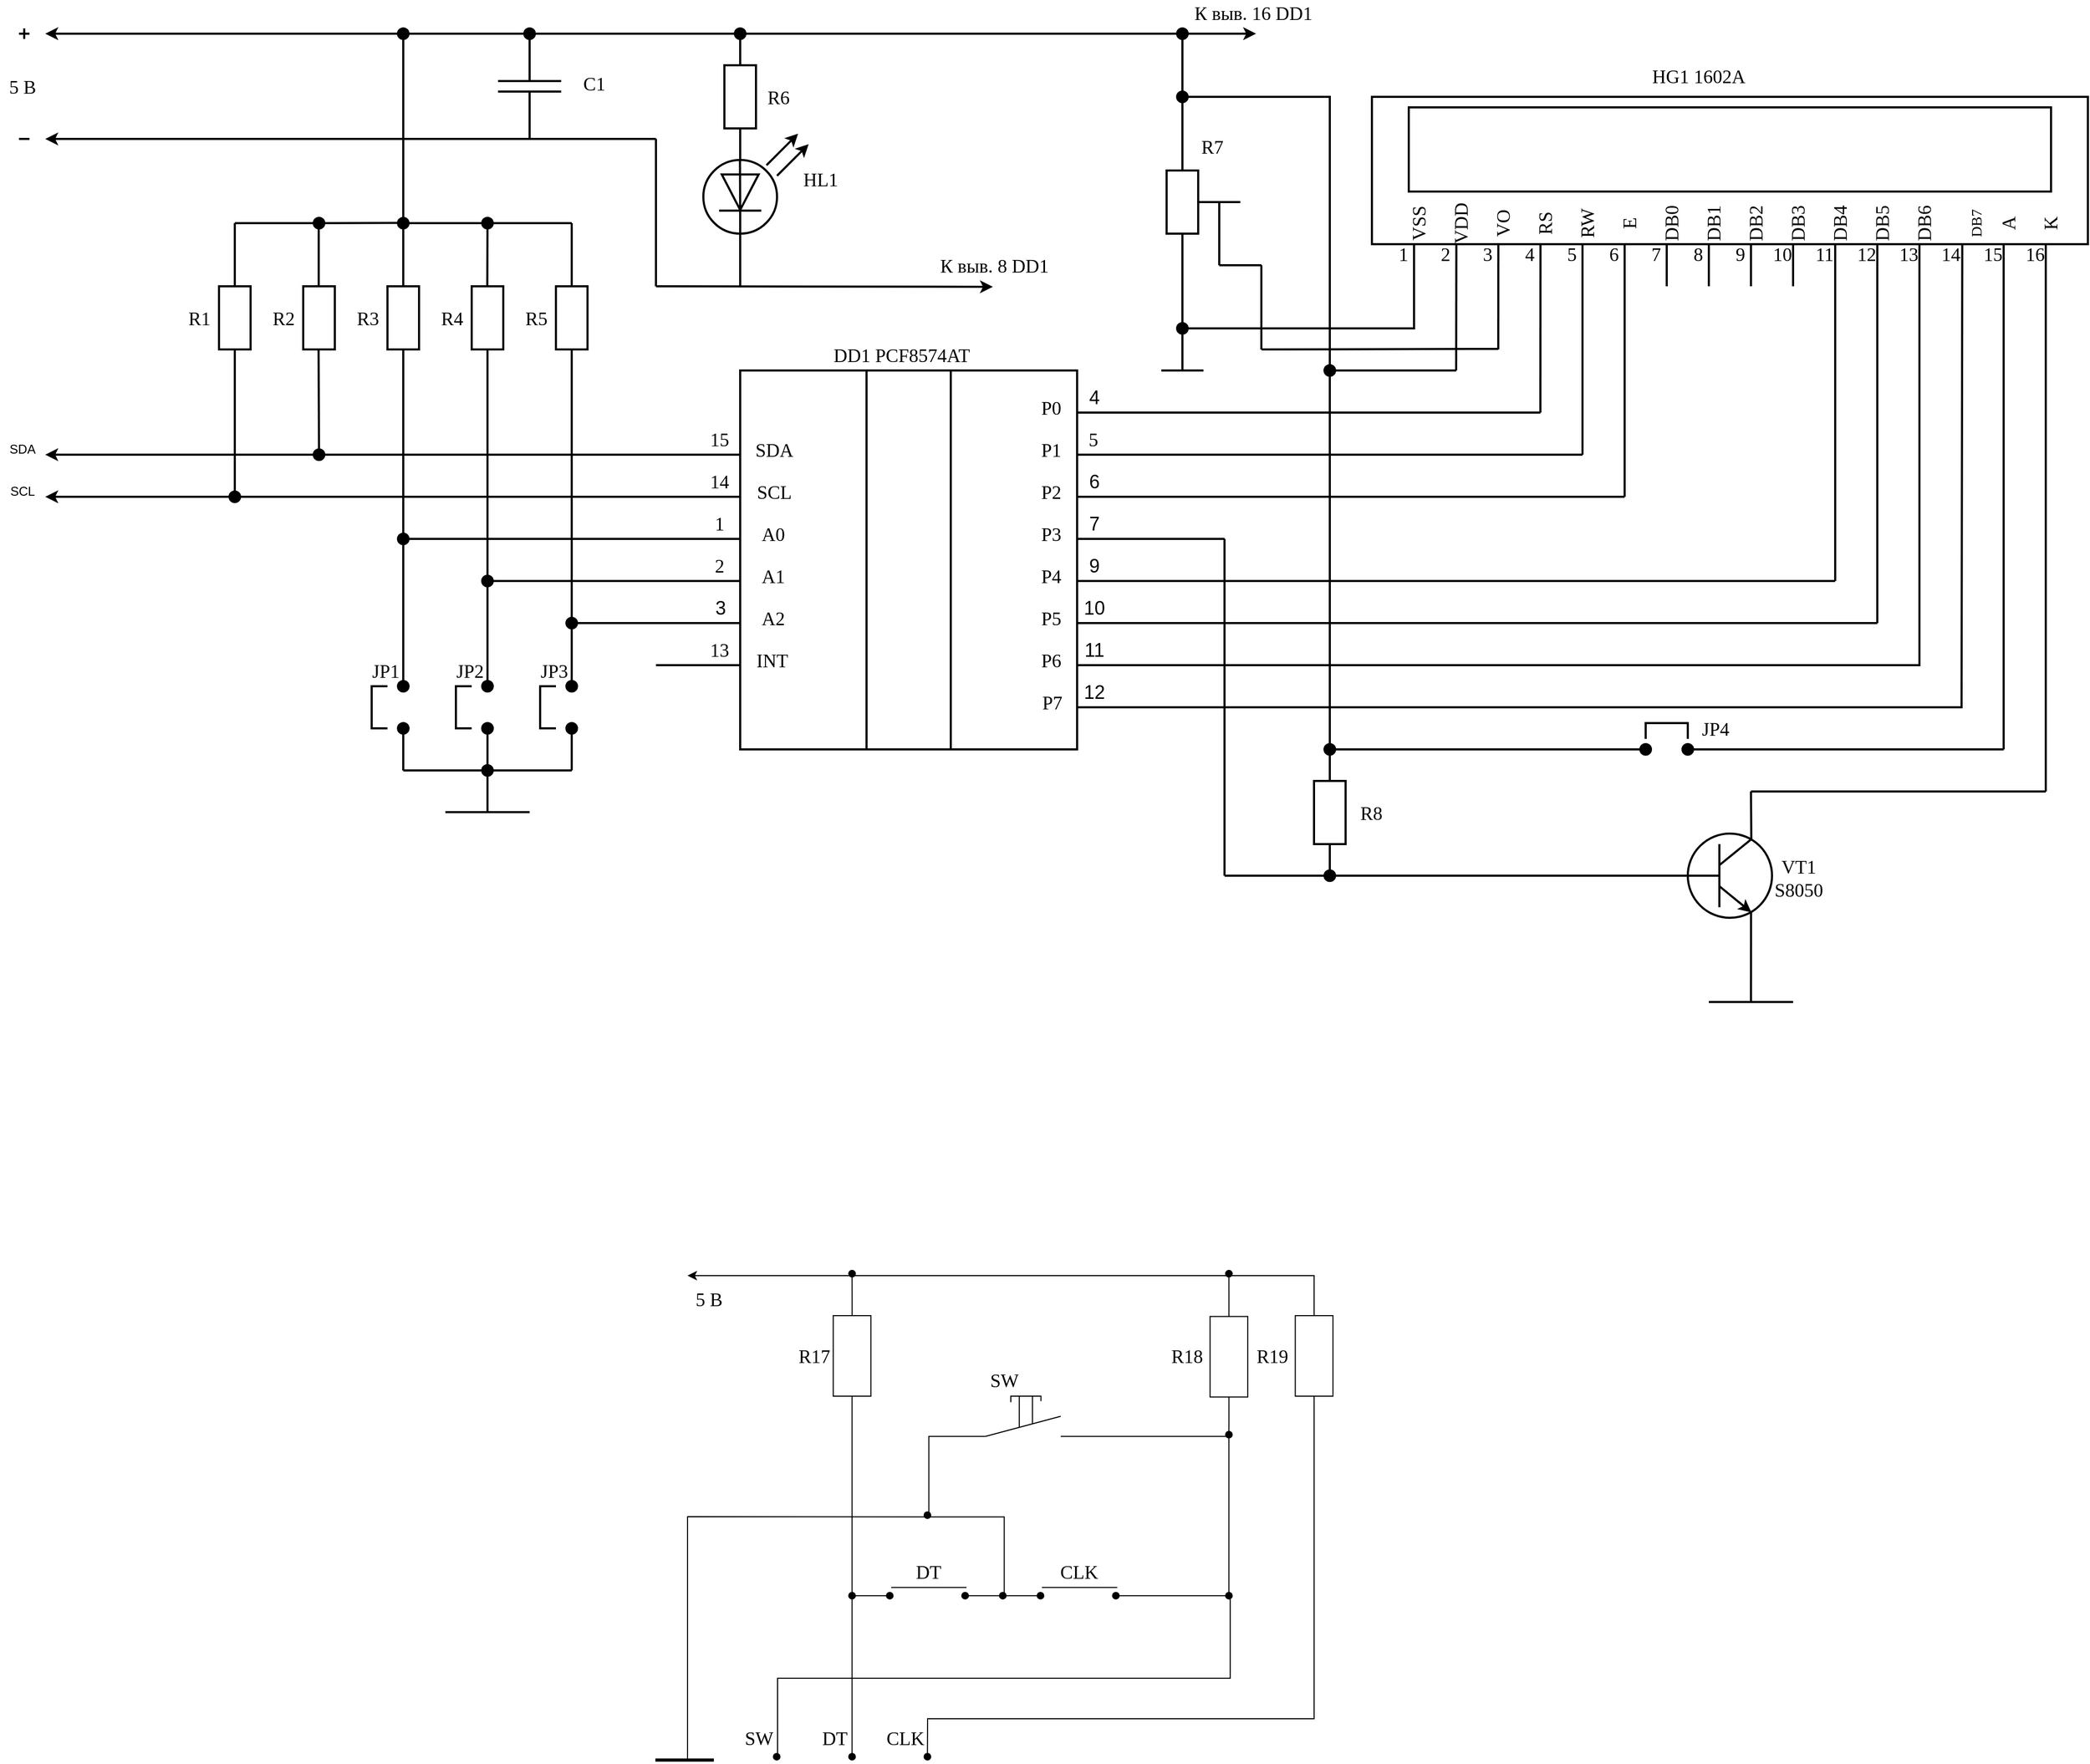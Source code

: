 <mxfile version="13.0.3" type="device"><diagram id="jk1y5G6KP3nh2BZCfHot" name="Страница 1"><mxGraphModel dx="1415" dy="341" grid="1" gridSize="5" guides="1" tooltips="1" connect="1" arrows="1" fold="1" page="1" pageScale="1" pageWidth="827" pageHeight="1169" math="0" shadow="0"><root><mxCell id="0"/><mxCell id="1" parent="0"/><mxCell id="yj9t2Aio95AyITTcMfMc-108" value="" style="ellipse;whiteSpace=wrap;html=1;aspect=fixed;strokeWidth=2;" parent="1" vertex="1"><mxGeometry x="-135" y="320" width="70" height="70" as="geometry"/></mxCell><mxCell id="yj9t2Aio95AyITTcMfMc-114" value="" style="triangle;whiteSpace=wrap;html=1;rotation=90;strokeWidth=2;" parent="1" vertex="1"><mxGeometry x="-116.87" y="333.13" width="33.75" height="35" as="geometry"/></mxCell><mxCell id="iKmcD07TUXLXLzQT4ga8-1" value="" style="rounded=0;whiteSpace=wrap;html=1;strokeWidth=2;" parent="1" vertex="1"><mxGeometry x="500" y="260" width="680" height="140" as="geometry"/></mxCell><mxCell id="iKmcD07TUXLXLzQT4ga8-2" value="" style="rounded=0;whiteSpace=wrap;html=1;strokeWidth=2;" parent="1" vertex="1"><mxGeometry x="535" y="270" width="610" height="80" as="geometry"/></mxCell><mxCell id="iKmcD07TUXLXLzQT4ga8-3" value="" style="endArrow=none;html=1;rounded=0;strokeWidth=2;" parent="1" edge="1"><mxGeometry width="50" height="50" relative="1" as="geometry"><mxPoint x="320" y="480" as="sourcePoint"/><mxPoint x="540" y="400" as="targetPoint"/><Array as="points"><mxPoint x="540" y="480"/></Array></mxGeometry></mxCell><mxCell id="iKmcD07TUXLXLzQT4ga8-4" value="" style="endArrow=none;html=1;entryX=1.01;entryY=0.05;entryDx=0;entryDy=0;entryPerimeter=0;strokeWidth=2;" parent="1" target="iKmcD07TUXLXLzQT4ga8-43" edge="1"><mxGeometry width="50" height="50" relative="1" as="geometry"><mxPoint x="580" y="520" as="sourcePoint"/><mxPoint x="580" y="430" as="targetPoint"/></mxGeometry></mxCell><mxCell id="iKmcD07TUXLXLzQT4ga8-5" value="" style="endArrow=none;html=1;entryX=1.003;entryY=-0.005;entryDx=0;entryDy=0;entryPerimeter=0;strokeWidth=2;" parent="1" target="iKmcD07TUXLXLzQT4ga8-44" edge="1"><mxGeometry width="50" height="50" relative="1" as="geometry"><mxPoint x="620" y="500" as="sourcePoint"/><mxPoint x="620" y="425" as="targetPoint"/></mxGeometry></mxCell><mxCell id="iKmcD07TUXLXLzQT4ga8-7" value="" style="endArrow=none;html=1;entryX=0.1;entryY=1.002;entryDx=0;entryDy=0;entryPerimeter=0;strokeWidth=2;" parent="1" edge="1"><mxGeometry width="50" height="50" relative="1" as="geometry"><mxPoint x="700" y="600" as="sourcePoint"/><mxPoint x="700" y="399.78" as="targetPoint"/></mxGeometry></mxCell><mxCell id="iKmcD07TUXLXLzQT4ga8-8" value="" style="endArrow=none;html=1;entryX=0.1;entryY=1.002;entryDx=0;entryDy=0;entryPerimeter=0;strokeWidth=2;" parent="1" edge="1"><mxGeometry width="50" height="50" relative="1" as="geometry"><mxPoint x="740" y="640" as="sourcePoint"/><mxPoint x="740" y="399.78" as="targetPoint"/></mxGeometry></mxCell><mxCell id="iKmcD07TUXLXLzQT4ga8-9" value="" style="endArrow=none;html=1;entryX=0.1;entryY=1.002;entryDx=0;entryDy=0;entryPerimeter=0;strokeWidth=2;" parent="1" edge="1"><mxGeometry width="50" height="50" relative="1" as="geometry"><mxPoint x="780" y="440" as="sourcePoint"/><mxPoint x="780" y="399.78" as="targetPoint"/></mxGeometry></mxCell><mxCell id="iKmcD07TUXLXLzQT4ga8-10" value="" style="endArrow=none;html=1;entryX=0.1;entryY=1.002;entryDx=0;entryDy=0;entryPerimeter=0;strokeWidth=2;" parent="1" edge="1"><mxGeometry width="50" height="50" relative="1" as="geometry"><mxPoint x="820" y="440" as="sourcePoint"/><mxPoint x="820" y="399.78" as="targetPoint"/></mxGeometry></mxCell><mxCell id="iKmcD07TUXLXLzQT4ga8-11" value="" style="endArrow=none;html=1;entryX=0.1;entryY=1.002;entryDx=0;entryDy=0;entryPerimeter=0;strokeWidth=2;" parent="1" edge="1"><mxGeometry width="50" height="50" relative="1" as="geometry"><mxPoint x="860" y="440" as="sourcePoint"/><mxPoint x="860" y="399.78" as="targetPoint"/></mxGeometry></mxCell><mxCell id="iKmcD07TUXLXLzQT4ga8-12" value="" style="endArrow=none;html=1;entryX=0.1;entryY=1.002;entryDx=0;entryDy=0;entryPerimeter=0;strokeWidth=2;" parent="1" edge="1"><mxGeometry width="50" height="50" relative="1" as="geometry"><mxPoint x="900" y="440" as="sourcePoint"/><mxPoint x="900" y="399.78" as="targetPoint"/></mxGeometry></mxCell><mxCell id="iKmcD07TUXLXLzQT4ga8-13" value="" style="endArrow=none;html=1;entryX=0.1;entryY=1.002;entryDx=0;entryDy=0;entryPerimeter=0;strokeWidth=2;" parent="1" edge="1"><mxGeometry width="50" height="50" relative="1" as="geometry"><mxPoint x="940" y="720" as="sourcePoint"/><mxPoint x="940" y="399.78" as="targetPoint"/></mxGeometry></mxCell><mxCell id="iKmcD07TUXLXLzQT4ga8-14" value="" style="endArrow=none;html=1;entryX=0.1;entryY=1.002;entryDx=0;entryDy=0;entryPerimeter=0;strokeWidth=2;" parent="1" edge="1"><mxGeometry width="50" height="50" relative="1" as="geometry"><mxPoint x="980" y="760" as="sourcePoint"/><mxPoint x="980" y="399.78" as="targetPoint"/></mxGeometry></mxCell><mxCell id="iKmcD07TUXLXLzQT4ga8-15" value="" style="endArrow=none;html=1;entryX=0.1;entryY=1.002;entryDx=0;entryDy=0;entryPerimeter=0;rounded=0;strokeWidth=2;" parent="1" edge="1"><mxGeometry width="50" height="50" relative="1" as="geometry"><mxPoint x="220" y="800" as="sourcePoint"/><mxPoint x="1020" y="399.78" as="targetPoint"/><Array as="points"><mxPoint x="1020" y="800"/></Array></mxGeometry></mxCell><mxCell id="iKmcD07TUXLXLzQT4ga8-16" value="" style="endArrow=none;html=1;entryX=1.035;entryY=0.003;entryDx=0;entryDy=0;entryPerimeter=0;rounded=0;strokeWidth=2;" parent="1" target="iKmcD07TUXLXLzQT4ga8-55" edge="1"><mxGeometry width="50" height="50" relative="1" as="geometry"><mxPoint x="220" y="840" as="sourcePoint"/><mxPoint x="1060" y="419.78" as="targetPoint"/><Array as="points"><mxPoint x="1060" y="840"/></Array></mxGeometry></mxCell><mxCell id="iKmcD07TUXLXLzQT4ga8-17" value="" style="endArrow=none;html=1;entryX=0.1;entryY=1.002;entryDx=0;entryDy=0;entryPerimeter=0;strokeWidth=2;" parent="1" edge="1"><mxGeometry width="50" height="50" relative="1" as="geometry"><mxPoint x="1100" y="880" as="sourcePoint"/><mxPoint x="1100" y="399.78" as="targetPoint"/></mxGeometry></mxCell><mxCell id="iKmcD07TUXLXLzQT4ga8-18" value="&lt;font style=&quot;font-size: 18px&quot; face=&quot;Times New Roman&quot;&gt;VSS&lt;/font&gt;" style="text;html=1;strokeColor=none;fillColor=none;align=center;verticalAlign=middle;whiteSpace=wrap;rounded=0;rotation=-90;strokeWidth=2;" parent="1" vertex="1"><mxGeometry x="530" y="370" width="30" height="20" as="geometry"/></mxCell><mxCell id="iKmcD07TUXLXLzQT4ga8-19" value="&lt;font style=&quot;font-size: 18px&quot; face=&quot;Times New Roman&quot;&gt;VDD&lt;/font&gt;" style="text;html=1;strokeColor=none;fillColor=none;align=center;verticalAlign=middle;whiteSpace=wrap;rounded=0;rotation=-90;strokeWidth=2;" parent="1" vertex="1"><mxGeometry x="570" y="370" width="30" height="20" as="geometry"/></mxCell><mxCell id="iKmcD07TUXLXLzQT4ga8-20" value="&lt;font style=&quot;font-size: 18px&quot; face=&quot;Times New Roman&quot;&gt;VO&lt;/font&gt;" style="text;html=1;strokeColor=none;fillColor=none;align=center;verticalAlign=middle;whiteSpace=wrap;rounded=0;rotation=-90;strokeWidth=2;" parent="1" vertex="1"><mxGeometry x="610" y="370" width="30" height="20" as="geometry"/></mxCell><mxCell id="iKmcD07TUXLXLzQT4ga8-21" value="&lt;font style=&quot;font-size: 18px&quot; face=&quot;Times New Roman&quot;&gt;RW&lt;/font&gt;" style="text;html=1;strokeColor=none;fillColor=none;align=center;verticalAlign=middle;whiteSpace=wrap;rounded=0;rotation=-90;strokeWidth=2;" parent="1" vertex="1"><mxGeometry x="690" y="370" width="30" height="20" as="geometry"/></mxCell><mxCell id="iKmcD07TUXLXLzQT4ga8-22" value="&lt;font style=&quot;font-size: 18px&quot; face=&quot;Times New Roman&quot;&gt;E&lt;/font&gt;" style="text;html=1;strokeColor=none;fillColor=none;align=center;verticalAlign=middle;whiteSpace=wrap;rounded=0;rotation=-90;strokeWidth=2;" parent="1" vertex="1"><mxGeometry x="730" y="370" width="30" height="20" as="geometry"/></mxCell><mxCell id="iKmcD07TUXLXLzQT4ga8-23" value="&lt;font style=&quot;font-size: 18px&quot; face=&quot;Times New Roman&quot;&gt;DB0&lt;/font&gt;" style="text;html=1;strokeColor=none;fillColor=none;align=center;verticalAlign=middle;whiteSpace=wrap;rounded=0;rotation=-90;strokeWidth=2;" parent="1" vertex="1"><mxGeometry x="770" y="370" width="30" height="20" as="geometry"/></mxCell><mxCell id="iKmcD07TUXLXLzQT4ga8-24" value="&lt;font style=&quot;font-size: 18px&quot; face=&quot;Times New Roman&quot;&gt;DB1&lt;/font&gt;" style="text;html=1;strokeColor=none;fillColor=none;align=center;verticalAlign=middle;whiteSpace=wrap;rounded=0;rotation=-90;strokeWidth=2;" parent="1" vertex="1"><mxGeometry x="810" y="370" width="30" height="20" as="geometry"/></mxCell><mxCell id="iKmcD07TUXLXLzQT4ga8-25" value="&lt;font style=&quot;font-size: 18px&quot; face=&quot;Times New Roman&quot;&gt;DB2&lt;/font&gt;" style="text;html=1;strokeColor=none;fillColor=none;align=center;verticalAlign=middle;whiteSpace=wrap;rounded=0;rotation=-90;strokeWidth=2;" parent="1" vertex="1"><mxGeometry x="850" y="370" width="30" height="20" as="geometry"/></mxCell><mxCell id="iKmcD07TUXLXLzQT4ga8-31" value="&lt;font style=&quot;font-size: 18px&quot; face=&quot;Times New Roman&quot;&gt;K&lt;/font&gt;" style="text;html=1;strokeColor=none;fillColor=none;align=center;verticalAlign=middle;whiteSpace=wrap;rounded=0;rotation=-90;strokeWidth=2;" parent="1" vertex="1"><mxGeometry x="1130" y="370" width="30" height="20" as="geometry"/></mxCell><mxCell id="iKmcD07TUXLXLzQT4ga8-32" value="&lt;font style=&quot;font-size: 18px&quot; face=&quot;Times New Roman&quot;&gt;A&lt;/font&gt;" style="text;html=1;strokeColor=none;fillColor=none;align=center;verticalAlign=middle;whiteSpace=wrap;rounded=0;rotation=-90;strokeWidth=2;" parent="1" vertex="1"><mxGeometry x="1090" y="370" width="30" height="20" as="geometry"/></mxCell><mxCell id="iKmcD07TUXLXLzQT4ga8-33" value="&lt;font style=&quot;font-size: 18px&quot; face=&quot;Times New Roman&quot;&gt;DB3&lt;/font&gt;" style="text;html=1;strokeColor=none;fillColor=none;align=center;verticalAlign=middle;whiteSpace=wrap;rounded=0;rotation=-90;strokeWidth=2;" parent="1" vertex="1"><mxGeometry x="890" y="370" width="30" height="20" as="geometry"/></mxCell><mxCell id="iKmcD07TUXLXLzQT4ga8-34" value="&lt;font style=&quot;font-size: 18px&quot; face=&quot;Times New Roman&quot;&gt;DB4&lt;/font&gt;" style="text;html=1;strokeColor=none;fillColor=none;align=center;verticalAlign=middle;whiteSpace=wrap;rounded=0;rotation=-90;strokeWidth=2;" parent="1" vertex="1"><mxGeometry x="930" y="370" width="30" height="20" as="geometry"/></mxCell><mxCell id="iKmcD07TUXLXLzQT4ga8-35" value="&lt;div style=&quot;font-size: 18px&quot;&gt;&lt;font style=&quot;font-size: 18px&quot; face=&quot;Times New Roman&quot;&gt;DB5&lt;/font&gt;&lt;/div&gt;" style="text;html=1;strokeColor=none;fillColor=none;align=center;verticalAlign=middle;whiteSpace=wrap;rounded=0;rotation=-90;strokeWidth=2;" parent="1" vertex="1"><mxGeometry x="970" y="370" width="30" height="20" as="geometry"/></mxCell><mxCell id="iKmcD07TUXLXLzQT4ga8-36" value="&lt;div style=&quot;font-size: 18px&quot;&gt;&lt;font style=&quot;font-size: 18px&quot; face=&quot;Times New Roman&quot;&gt;DB6&lt;/font&gt;&lt;/div&gt;" style="text;html=1;strokeColor=none;fillColor=none;align=center;verticalAlign=middle;whiteSpace=wrap;rounded=0;rotation=-90;strokeWidth=2;" parent="1" vertex="1"><mxGeometry x="1010" y="370" width="30" height="20" as="geometry"/></mxCell><mxCell id="iKmcD07TUXLXLzQT4ga8-37" value="&lt;font style=&quot;font-size: 14px&quot; face=&quot;Times New Roman&quot;&gt;DB7&lt;/font&gt;" style="text;html=1;strokeColor=none;fillColor=none;align=center;verticalAlign=middle;whiteSpace=wrap;rounded=0;rotation=-90;strokeWidth=2;" parent="1" vertex="1"><mxGeometry x="1060" y="370" width="30" height="20" as="geometry"/></mxCell><mxCell id="iKmcD07TUXLXLzQT4ga8-41" value="&lt;font style=&quot;font-size: 18px&quot; face=&quot;Times New Roman&quot;&gt;HG1 1602A&lt;br&gt;&lt;/font&gt;" style="text;html=1;align=center;verticalAlign=middle;resizable=0;points=[];;autosize=1;strokeWidth=2;" parent="1" vertex="1"><mxGeometry x="760" y="228" width="100" height="25" as="geometry"/></mxCell><mxCell id="iKmcD07TUXLXLzQT4ga8-42" value="&lt;font style=&quot;font-size: 18px&quot; face=&quot;Times New Roman&quot;&gt;1&lt;/font&gt;" style="text;html=1;strokeColor=none;fillColor=none;align=center;verticalAlign=middle;whiteSpace=wrap;rounded=0;strokeWidth=2;" parent="1" vertex="1"><mxGeometry x="520" y="400" width="20" height="20" as="geometry"/></mxCell><mxCell id="iKmcD07TUXLXLzQT4ga8-43" value="&lt;font style=&quot;font-size: 18px&quot; face=&quot;Times New Roman&quot;&gt;2&lt;/font&gt;" style="text;html=1;strokeColor=none;fillColor=none;align=center;verticalAlign=middle;whiteSpace=wrap;rounded=0;strokeWidth=2;" parent="1" vertex="1"><mxGeometry x="560" y="400" width="20" height="20" as="geometry"/></mxCell><mxCell id="iKmcD07TUXLXLzQT4ga8-44" value="&lt;font style=&quot;font-size: 18px&quot; face=&quot;Times New Roman&quot;&gt;3&lt;/font&gt;" style="text;html=1;strokeColor=none;fillColor=none;align=center;verticalAlign=middle;whiteSpace=wrap;rounded=0;strokeWidth=2;" parent="1" vertex="1"><mxGeometry x="600" y="400" width="20" height="20" as="geometry"/></mxCell><mxCell id="iKmcD07TUXLXLzQT4ga8-45" value="&lt;font style=&quot;font-size: 18px&quot; face=&quot;Times New Roman&quot;&gt;4&lt;/font&gt;" style="text;html=1;strokeColor=none;fillColor=none;align=center;verticalAlign=middle;whiteSpace=wrap;rounded=0;strokeWidth=2;" parent="1" vertex="1"><mxGeometry x="640" y="400" width="20" height="20" as="geometry"/></mxCell><mxCell id="iKmcD07TUXLXLzQT4ga8-46" value="&lt;font style=&quot;font-size: 18px&quot; face=&quot;Times New Roman&quot;&gt;5&lt;/font&gt;" style="text;html=1;strokeColor=none;fillColor=none;align=center;verticalAlign=middle;whiteSpace=wrap;rounded=0;strokeWidth=2;" parent="1" vertex="1"><mxGeometry x="680" y="400" width="20" height="20" as="geometry"/></mxCell><mxCell id="iKmcD07TUXLXLzQT4ga8-47" value="&lt;font style=&quot;font-size: 18px&quot; face=&quot;Times New Roman&quot;&gt;6&lt;/font&gt;" style="text;html=1;strokeColor=none;fillColor=none;align=center;verticalAlign=middle;whiteSpace=wrap;rounded=0;strokeWidth=2;" parent="1" vertex="1"><mxGeometry x="720" y="400" width="20" height="20" as="geometry"/></mxCell><mxCell id="iKmcD07TUXLXLzQT4ga8-48" value="&lt;font style=&quot;font-size: 18px&quot; face=&quot;Times New Roman&quot;&gt;7&lt;/font&gt;" style="text;html=1;strokeColor=none;fillColor=none;align=center;verticalAlign=middle;whiteSpace=wrap;rounded=0;strokeWidth=2;" parent="1" vertex="1"><mxGeometry x="760" y="400" width="20" height="20" as="geometry"/></mxCell><mxCell id="iKmcD07TUXLXLzQT4ga8-49" value="&lt;font style=&quot;font-size: 18px&quot; face=&quot;Times New Roman&quot;&gt;8&lt;/font&gt;" style="text;html=1;strokeColor=none;fillColor=none;align=center;verticalAlign=middle;whiteSpace=wrap;rounded=0;strokeWidth=2;" parent="1" vertex="1"><mxGeometry x="800" y="400" width="20" height="20" as="geometry"/></mxCell><mxCell id="iKmcD07TUXLXLzQT4ga8-50" value="&lt;font style=&quot;font-size: 18px&quot; face=&quot;Times New Roman&quot;&gt;9&lt;/font&gt;" style="text;html=1;strokeColor=none;fillColor=none;align=center;verticalAlign=middle;whiteSpace=wrap;rounded=0;strokeWidth=2;" parent="1" vertex="1"><mxGeometry x="840" y="400" width="20" height="20" as="geometry"/></mxCell><mxCell id="iKmcD07TUXLXLzQT4ga8-51" value="&lt;font style=&quot;font-size: 18px&quot; face=&quot;Times New Roman&quot;&gt;10&lt;/font&gt;" style="text;html=1;strokeColor=none;fillColor=none;align=center;verticalAlign=middle;whiteSpace=wrap;rounded=0;strokeWidth=2;" parent="1" vertex="1"><mxGeometry x="880" y="400" width="20" height="20" as="geometry"/></mxCell><mxCell id="iKmcD07TUXLXLzQT4ga8-52" value="&lt;font style=&quot;font-size: 18px&quot; face=&quot;Times New Roman&quot;&gt;11&lt;/font&gt;" style="text;html=1;strokeColor=none;fillColor=none;align=center;verticalAlign=middle;whiteSpace=wrap;rounded=0;strokeWidth=2;" parent="1" vertex="1"><mxGeometry x="920" y="400" width="20" height="20" as="geometry"/></mxCell><mxCell id="iKmcD07TUXLXLzQT4ga8-53" value="&lt;font style=&quot;font-size: 18px&quot; face=&quot;Times New Roman&quot;&gt;12&lt;/font&gt;" style="text;html=1;strokeColor=none;fillColor=none;align=center;verticalAlign=middle;whiteSpace=wrap;rounded=0;strokeWidth=2;" parent="1" vertex="1"><mxGeometry x="960" y="400" width="20" height="20" as="geometry"/></mxCell><mxCell id="iKmcD07TUXLXLzQT4ga8-54" value="&lt;font style=&quot;font-size: 18px&quot; face=&quot;Times New Roman&quot;&gt;13&lt;/font&gt;" style="text;html=1;strokeColor=none;fillColor=none;align=center;verticalAlign=middle;whiteSpace=wrap;rounded=0;strokeWidth=2;" parent="1" vertex="1"><mxGeometry x="1000" y="400" width="20" height="20" as="geometry"/></mxCell><mxCell id="iKmcD07TUXLXLzQT4ga8-55" value="&lt;font style=&quot;font-size: 18px&quot; face=&quot;Times New Roman&quot;&gt;14&lt;/font&gt;" style="text;html=1;strokeColor=none;fillColor=none;align=center;verticalAlign=middle;whiteSpace=wrap;rounded=0;strokeWidth=2;" parent="1" vertex="1"><mxGeometry x="1040" y="400" width="20" height="20" as="geometry"/></mxCell><mxCell id="iKmcD07TUXLXLzQT4ga8-56" value="&lt;font style=&quot;font-size: 18px&quot; face=&quot;Times New Roman&quot;&gt;15&lt;/font&gt;" style="text;html=1;strokeColor=none;fillColor=none;align=center;verticalAlign=middle;whiteSpace=wrap;rounded=0;strokeWidth=2;" parent="1" vertex="1"><mxGeometry x="1080" y="400" width="20" height="20" as="geometry"/></mxCell><mxCell id="iKmcD07TUXLXLzQT4ga8-57" value="" style="endArrow=none;html=1;entryX=0.1;entryY=1.002;entryDx=0;entryDy=0;entryPerimeter=0;strokeWidth=2;" parent="1" edge="1"><mxGeometry width="50" height="50" relative="1" as="geometry"><mxPoint x="1140" y="920" as="sourcePoint"/><mxPoint x="1140" y="399.78" as="targetPoint"/></mxGeometry></mxCell><mxCell id="iKmcD07TUXLXLzQT4ga8-58" value="&lt;font style=&quot;font-size: 18px&quot; face=&quot;Times New Roman&quot;&gt;RS&lt;/font&gt;" style="text;html=1;strokeColor=none;fillColor=none;align=center;verticalAlign=middle;whiteSpace=wrap;rounded=0;rotation=-90;strokeWidth=2;" parent="1" vertex="1"><mxGeometry x="650" y="370" width="30" height="20" as="geometry"/></mxCell><mxCell id="iKmcD07TUXLXLzQT4ga8-59" value="&lt;font style=&quot;font-size: 18px&quot; face=&quot;Times New Roman&quot;&gt;16&lt;/font&gt;" style="text;html=1;strokeColor=none;fillColor=none;align=center;verticalAlign=middle;whiteSpace=wrap;rounded=0;strokeWidth=2;" parent="1" vertex="1"><mxGeometry x="1120" y="400" width="20" height="20" as="geometry"/></mxCell><mxCell id="iKmcD07TUXLXLzQT4ga8-62" value="" style="endArrow=none;html=1;strokeWidth=2;" parent="1" edge="1"><mxGeometry width="50" height="50" relative="1" as="geometry"><mxPoint x="860" y="920" as="sourcePoint"/><mxPoint x="1140" y="920" as="targetPoint"/></mxGeometry></mxCell><mxCell id="iKmcD07TUXLXLzQT4ga8-63" value="" style="endArrow=none;html=1;exitX=0.754;exitY=0.075;exitDx=0;exitDy=0;exitPerimeter=0;strokeWidth=2;" parent="1" source="iKmcD07TUXLXLzQT4ga8-64" edge="1"><mxGeometry width="50" height="50" relative="1" as="geometry"><mxPoint x="860" y="960" as="sourcePoint"/><mxPoint x="860" y="920" as="targetPoint"/></mxGeometry></mxCell><mxCell id="iKmcD07TUXLXLzQT4ga8-64" value="" style="ellipse;whiteSpace=wrap;html=1;aspect=fixed;strokeWidth=2;" parent="1" vertex="1"><mxGeometry x="800" y="960" width="80" height="80" as="geometry"/></mxCell><mxCell id="iKmcD07TUXLXLzQT4ga8-65" value="" style="endArrow=none;html=1;strokeWidth=2;" parent="1" edge="1"><mxGeometry width="50" height="50" relative="1" as="geometry"><mxPoint x="830" y="1030" as="sourcePoint"/><mxPoint x="830" y="970" as="targetPoint"/></mxGeometry></mxCell><mxCell id="iKmcD07TUXLXLzQT4ga8-66" value="" style="endArrow=none;html=1;entryX=0.753;entryY=0.068;entryDx=0;entryDy=0;entryPerimeter=0;strokeWidth=2;" parent="1" target="iKmcD07TUXLXLzQT4ga8-64" edge="1"><mxGeometry width="50" height="50" relative="1" as="geometry"><mxPoint x="830" y="990" as="sourcePoint"/><mxPoint x="859" y="967" as="targetPoint"/></mxGeometry></mxCell><mxCell id="iKmcD07TUXLXLzQT4ga8-67" value="" style="endArrow=classic;html=1;entryX=0.754;entryY=0.935;entryDx=0;entryDy=0;entryPerimeter=0;startArrow=none;startFill=0;endFill=1;strokeWidth=2;" parent="1" target="iKmcD07TUXLXLzQT4ga8-64" edge="1"><mxGeometry width="50" height="50" relative="1" as="geometry"><mxPoint x="830" y="1010" as="sourcePoint"/><mxPoint x="910" y="1060" as="targetPoint"/></mxGeometry></mxCell><mxCell id="iKmcD07TUXLXLzQT4ga8-68" value="" style="endArrow=none;html=1;entryX=0.751;entryY=0.936;entryDx=0;entryDy=0;entryPerimeter=0;strokeWidth=2;" parent="1" target="iKmcD07TUXLXLzQT4ga8-64" edge="1"><mxGeometry width="50" height="50" relative="1" as="geometry"><mxPoint x="860" y="1120" as="sourcePoint"/><mxPoint x="910" y="1040" as="targetPoint"/></mxGeometry></mxCell><mxCell id="iKmcD07TUXLXLzQT4ga8-69" value="" style="endArrow=none;html=1;strokeWidth=2;" parent="1" edge="1"><mxGeometry width="50" height="50" relative="1" as="geometry"><mxPoint x="820" y="1120" as="sourcePoint"/><mxPoint x="900" y="1120" as="targetPoint"/></mxGeometry></mxCell><mxCell id="iKmcD07TUXLXLzQT4ga8-70" value="" style="endArrow=none;html=1;strokeWidth=2;" parent="1" source="PomdRHTElI8wUN27-hNE-12" edge="1"><mxGeometry width="50" height="50" relative="1" as="geometry"><mxPoint x="380" y="1000" as="sourcePoint"/><mxPoint x="830" y="1000" as="targetPoint"/></mxGeometry></mxCell><mxCell id="iKmcD07TUXLXLzQT4ga8-71" value="" style="endArrow=none;html=1;strokeWidth=2;" parent="1" edge="1"><mxGeometry width="50" height="50" relative="1" as="geometry"><mxPoint x="800" y="880" as="sourcePoint"/><mxPoint x="1100" y="880" as="targetPoint"/></mxGeometry></mxCell><mxCell id="PomdRHTElI8wUN27-hNE-1" value="" style="ellipse;whiteSpace=wrap;html=1;aspect=fixed;fillColor=#000000;strokeWidth=2;" parent="1" vertex="1"><mxGeometry x="795" y="875" width="10" height="10" as="geometry"/></mxCell><mxCell id="PomdRHTElI8wUN27-hNE-2" value="" style="ellipse;whiteSpace=wrap;html=1;aspect=fixed;fillColor=#000000;strokeWidth=2;" parent="1" vertex="1"><mxGeometry x="755" y="875" width="10" height="10" as="geometry"/></mxCell><mxCell id="PomdRHTElI8wUN27-hNE-5" value="" style="endArrow=none;html=1;strokeWidth=2;rounded=0;" parent="1" edge="1"><mxGeometry width="50" height="50" relative="1" as="geometry"><mxPoint x="760" y="870" as="sourcePoint"/><mxPoint x="800" y="870" as="targetPoint"/><Array as="points"><mxPoint x="760" y="855"/><mxPoint x="800" y="855"/></Array></mxGeometry></mxCell><mxCell id="PomdRHTElI8wUN27-hNE-6" value="" style="endArrow=none;html=1;strokeWidth=2;" parent="1" edge="1"><mxGeometry width="50" height="50" relative="1" as="geometry"><mxPoint x="395" y="500" as="sourcePoint"/><mxPoint x="620" y="499.5" as="targetPoint"/></mxGeometry></mxCell><mxCell id="PomdRHTElI8wUN27-hNE-7" value="" style="endArrow=none;html=1;strokeWidth=2;" parent="1" edge="1"><mxGeometry width="50" height="50" relative="1" as="geometry"><mxPoint x="460" y="880" as="sourcePoint"/><mxPoint x="755" y="880" as="targetPoint"/></mxGeometry></mxCell><mxCell id="PomdRHTElI8wUN27-hNE-9" value="" style="endArrow=none;html=1;strokeWidth=2;rounded=0;exitX=0.5;exitY=0;exitDx=0;exitDy=0;" parent="1" source="yj9t2Aio95AyITTcMfMc-92" edge="1"><mxGeometry width="50" height="50" relative="1" as="geometry"><mxPoint x="460" y="510" as="sourcePoint"/><mxPoint x="320" y="260" as="targetPoint"/><Array as="points"/></mxGeometry></mxCell><mxCell id="PomdRHTElI8wUN27-hNE-10" value="" style="ellipse;whiteSpace=wrap;html=1;aspect=fixed;fillColor=#000000;strokeWidth=2;" parent="1" vertex="1"><mxGeometry x="455" y="875" width="10" height="10" as="geometry"/></mxCell><mxCell id="PomdRHTElI8wUN27-hNE-12" value="" style="ellipse;whiteSpace=wrap;html=1;aspect=fixed;fillColor=#000000;strokeWidth=2;" parent="1" vertex="1"><mxGeometry x="455" y="995" width="10" height="10" as="geometry"/></mxCell><mxCell id="PomdRHTElI8wUN27-hNE-13" value="" style="endArrow=none;html=1;strokeWidth=2;" parent="1" target="PomdRHTElI8wUN27-hNE-12" edge="1"><mxGeometry width="50" height="50" relative="1" as="geometry"><mxPoint x="360" y="1000" as="sourcePoint"/><mxPoint x="830" y="1000" as="targetPoint"/></mxGeometry></mxCell><mxCell id="PomdRHTElI8wUN27-hNE-14" value="" style="rounded=0;whiteSpace=wrap;html=1;strokeWidth=2;" parent="1" vertex="1"><mxGeometry x="445" y="910" width="30" height="60" as="geometry"/></mxCell><mxCell id="PomdRHTElI8wUN27-hNE-15" value="&lt;div style=&quot;font-size: 18px&quot;&gt;&lt;font style=&quot;font-size: 18px&quot; face=&quot;Times New Roman&quot;&gt;R8&lt;/font&gt;&lt;/div&gt;" style="text;html=1;align=center;verticalAlign=middle;resizable=0;points=[];;autosize=1;strokeWidth=2;" parent="1" vertex="1"><mxGeometry x="481" y="930.5" width="35" height="20" as="geometry"/></mxCell><mxCell id="PomdRHTElI8wUN27-hNE-20" value="" style="endArrow=none;html=1;strokeWidth=2;entryX=0.5;entryY=1;entryDx=0;entryDy=0;exitX=0.5;exitY=0;exitDx=0;exitDy=0;" parent="1" source="PomdRHTElI8wUN27-hNE-14" target="PomdRHTElI8wUN27-hNE-10" edge="1"><mxGeometry width="50" height="50" relative="1" as="geometry"><mxPoint x="495" y="940" as="sourcePoint"/><mxPoint x="545" y="890" as="targetPoint"/></mxGeometry></mxCell><mxCell id="PomdRHTElI8wUN27-hNE-21" value="" style="endArrow=none;html=1;strokeWidth=2;entryX=0.5;entryY=1;entryDx=0;entryDy=0;exitX=0.5;exitY=0;exitDx=0;exitDy=0;" parent="1" target="PomdRHTElI8wUN27-hNE-14" edge="1"><mxGeometry width="50" height="50" relative="1" as="geometry"><mxPoint x="460" y="995" as="sourcePoint"/><mxPoint x="460" y="975" as="targetPoint"/></mxGeometry></mxCell><mxCell id="PomdRHTElI8wUN27-hNE-22" value="&lt;font style=&quot;font-size: 18px&quot; face=&quot;Times New Roman&quot;&gt;VT1&lt;/font&gt;&lt;div style=&quot;font-size: 18px&quot;&gt;&lt;font style=&quot;font-size: 18px&quot; face=&quot;Times New Roman&quot;&gt;S8050&lt;br&gt;&lt;/font&gt;&lt;/div&gt;" style="text;html=1;align=center;verticalAlign=middle;resizable=0;points=[];;autosize=1;strokeWidth=2;" parent="1" vertex="1"><mxGeometry x="875" y="983" width="60" height="40" as="geometry"/></mxCell><mxCell id="PomdRHTElI8wUN27-hNE-23" value="&lt;font style=&quot;font-size: 18px&quot; face=&quot;Times New Roman&quot;&gt;JP4&lt;/font&gt;" style="text;html=1;align=center;verticalAlign=middle;resizable=0;points=[];;autosize=1;strokeWidth=2;" parent="1" vertex="1"><mxGeometry x="805.5" y="848" width="40" height="25" as="geometry"/></mxCell><mxCell id="PomdRHTElI8wUN27-hNE-28" value="" style="endArrow=none;html=1;strokeWidth=2;exitX=0.5;exitY=0;exitDx=0;exitDy=0;" parent="1" source="PomdRHTElI8wUN27-hNE-42" edge="1"><mxGeometry width="50" height="50" relative="1" as="geometry"><mxPoint x="320" y="300" as="sourcePoint"/><mxPoint x="320" y="200" as="targetPoint"/></mxGeometry></mxCell><mxCell id="PomdRHTElI8wUN27-hNE-30" value="" style="endArrow=none;html=1;strokeWidth=2;" parent="1" edge="1"><mxGeometry width="50" height="50" relative="1" as="geometry"><mxPoint x="220" y="760" as="sourcePoint"/><mxPoint x="980" y="760" as="targetPoint"/></mxGeometry></mxCell><mxCell id="PomdRHTElI8wUN27-hNE-31" value="" style="endArrow=none;html=1;strokeWidth=2;" parent="1" edge="1"><mxGeometry width="50" height="50" relative="1" as="geometry"><mxPoint x="220" y="720" as="sourcePoint"/><mxPoint x="940" y="720" as="targetPoint"/></mxGeometry></mxCell><mxCell id="PomdRHTElI8wUN27-hNE-32" value="" style="endArrow=none;html=1;strokeWidth=2;" parent="1" edge="1"><mxGeometry width="50" height="50" relative="1" as="geometry"><mxPoint x="460" y="520" as="sourcePoint"/><mxPoint x="580" y="520" as="targetPoint"/></mxGeometry></mxCell><mxCell id="PomdRHTElI8wUN27-hNE-33" value="" style="ellipse;whiteSpace=wrap;html=1;aspect=fixed;fillColor=#000000;strokeWidth=2;" parent="1" vertex="1"><mxGeometry x="455" y="515" width="10" height="10" as="geometry"/></mxCell><mxCell id="PomdRHTElI8wUN27-hNE-34" value="" style="endArrow=none;html=1;strokeWidth=2;" parent="1" source="PomdRHTElI8wUN27-hNE-10" target="PomdRHTElI8wUN27-hNE-33" edge="1"><mxGeometry width="50" height="50" relative="1" as="geometry"><mxPoint x="460" y="875" as="sourcePoint"/><mxPoint x="460" y="505" as="targetPoint"/></mxGeometry></mxCell><mxCell id="PomdRHTElI8wUN27-hNE-35" value="" style="endArrow=none;html=1;strokeWidth=2;" parent="1" edge="1"><mxGeometry width="50" height="50" relative="1" as="geometry"><mxPoint x="220" y="560" as="sourcePoint"/><mxPoint x="660" y="560" as="targetPoint"/></mxGeometry></mxCell><mxCell id="PomdRHTElI8wUN27-hNE-36" value="" style="endArrow=none;html=1;strokeWidth=2;" parent="1" edge="1"><mxGeometry width="50" height="50" relative="1" as="geometry"><mxPoint x="220" y="600" as="sourcePoint"/><mxPoint x="700" y="600" as="targetPoint"/></mxGeometry></mxCell><mxCell id="PomdRHTElI8wUN27-hNE-37" value="" style="endArrow=none;html=1;strokeWidth=2;" parent="1" edge="1"><mxGeometry width="50" height="50" relative="1" as="geometry"><mxPoint x="395" y="500" as="sourcePoint"/><mxPoint x="395" y="420" as="targetPoint"/></mxGeometry></mxCell><mxCell id="PomdRHTElI8wUN27-hNE-38" value="" style="endArrow=none;html=1;strokeWidth=2;" parent="1" edge="1"><mxGeometry width="50" height="50" relative="1" as="geometry"><mxPoint x="355" y="420" as="sourcePoint"/><mxPoint x="395" y="420" as="targetPoint"/></mxGeometry></mxCell><mxCell id="PomdRHTElI8wUN27-hNE-39" value="" style="endArrow=none;html=1;strokeWidth=2;" parent="1" edge="1"><mxGeometry width="50" height="50" relative="1" as="geometry"><mxPoint x="355" y="420" as="sourcePoint"/><mxPoint x="355" y="360" as="targetPoint"/></mxGeometry></mxCell><mxCell id="PomdRHTElI8wUN27-hNE-40" value="" style="endArrow=none;html=1;strokeWidth=2;" parent="1" edge="1"><mxGeometry width="50" height="50" relative="1" as="geometry"><mxPoint x="335" y="360" as="sourcePoint"/><mxPoint x="375" y="360" as="targetPoint"/></mxGeometry></mxCell><mxCell id="PomdRHTElI8wUN27-hNE-42" value="" style="rounded=0;whiteSpace=wrap;html=1;strokeWidth=2;" parent="1" vertex="1"><mxGeometry x="305" y="330" width="30" height="60" as="geometry"/></mxCell><mxCell id="PomdRHTElI8wUN27-hNE-43" value="" style="endArrow=none;html=1;strokeWidth=2;entryX=0.5;entryY=1;entryDx=0;entryDy=0;" parent="1" target="PomdRHTElI8wUN27-hNE-42" edge="1"><mxGeometry width="50" height="50" relative="1" as="geometry"><mxPoint x="320" y="480" as="sourcePoint"/><mxPoint x="320" y="395" as="targetPoint"/></mxGeometry></mxCell><mxCell id="PomdRHTElI8wUN27-hNE-44" value="&lt;div style=&quot;font-size: 18px&quot;&gt;&lt;font style=&quot;font-size: 18px&quot; face=&quot;Times New Roman&quot;&gt;R7&lt;/font&gt;&lt;/div&gt;" style="text;html=1;align=center;verticalAlign=middle;resizable=0;points=[];;autosize=1;strokeWidth=2;" parent="1" vertex="1"><mxGeometry x="330" y="298" width="35" height="20" as="geometry"/></mxCell><mxCell id="PomdRHTElI8wUN27-hNE-45" value="" style="ellipse;whiteSpace=wrap;html=1;aspect=fixed;fillColor=#000000;strokeWidth=2;" parent="1" vertex="1"><mxGeometry x="315" y="475" width="10" height="10" as="geometry"/></mxCell><mxCell id="PomdRHTElI8wUN27-hNE-46" value="" style="endArrow=none;html=1;strokeWidth=2;" parent="1" edge="1"><mxGeometry width="50" height="50" relative="1" as="geometry"><mxPoint x="320" y="520" as="sourcePoint"/><mxPoint x="320" y="485" as="targetPoint"/></mxGeometry></mxCell><mxCell id="PomdRHTElI8wUN27-hNE-47" value="" style="endArrow=none;html=1;strokeWidth=2;" parent="1" edge="1"><mxGeometry width="50" height="50" relative="1" as="geometry"><mxPoint x="300" y="520" as="sourcePoint"/><mxPoint x="340" y="520" as="targetPoint"/></mxGeometry></mxCell><mxCell id="PomdRHTElI8wUN27-hNE-48" value="" style="endArrow=none;html=1;strokeWidth=2;" parent="1" edge="1"><mxGeometry width="50" height="50" relative="1" as="geometry"><mxPoint x="220" y="640" as="sourcePoint"/><mxPoint x="740" y="640" as="targetPoint"/></mxGeometry></mxCell><mxCell id="PomdRHTElI8wUN27-hNE-49" value="" style="endArrow=none;html=1;strokeWidth=2;" parent="1" edge="1"><mxGeometry width="50" height="50" relative="1" as="geometry"><mxPoint x="220" y="680" as="sourcePoint"/><mxPoint x="360" y="680" as="targetPoint"/></mxGeometry></mxCell><mxCell id="PomdRHTElI8wUN27-hNE-50" value="" style="endArrow=none;html=1;strokeWidth=2;" parent="1" edge="1"><mxGeometry width="50" height="50" relative="1" as="geometry"><mxPoint x="360" y="1000" as="sourcePoint"/><mxPoint x="360" y="680" as="targetPoint"/></mxGeometry></mxCell><mxCell id="PomdRHTElI8wUN27-hNE-51" value="" style="endArrow=none;html=1;strokeWidth=2;entryX=1.005;entryY=0.003;entryDx=0;entryDy=0;entryPerimeter=0;" parent="1" target="iKmcD07TUXLXLzQT4ga8-45" edge="1"><mxGeometry width="50" height="50" relative="1" as="geometry"><mxPoint x="660" y="560" as="sourcePoint"/><mxPoint x="660" y="480" as="targetPoint"/></mxGeometry></mxCell><mxCell id="PomdRHTElI8wUN27-hNE-52" value="" style="endArrow=classic;html=1;strokeWidth=2;endFill=1;" parent="1" source="yj9t2Aio95AyITTcMfMc-90" edge="1"><mxGeometry width="50" height="50" relative="1" as="geometry"><mxPoint x="-460" y="200" as="sourcePoint"/><mxPoint x="390" y="200" as="targetPoint"/></mxGeometry></mxCell><mxCell id="PomdRHTElI8wUN27-hNE-55" value="" style="rounded=0;whiteSpace=wrap;html=1;strokeWidth=2;" parent="1" vertex="1"><mxGeometry x="100" y="520" width="120" height="360" as="geometry"/></mxCell><mxCell id="PomdRHTElI8wUN27-hNE-56" value="" style="rounded=0;whiteSpace=wrap;html=1;strokeWidth=2;" parent="1" vertex="1"><mxGeometry x="20" y="520" width="80" height="360" as="geometry"/></mxCell><mxCell id="PomdRHTElI8wUN27-hNE-57" value="" style="rounded=0;whiteSpace=wrap;html=1;strokeWidth=2;" parent="1" vertex="1"><mxGeometry x="-100" y="520" width="120" height="360" as="geometry"/></mxCell><mxCell id="yj9t2Aio95AyITTcMfMc-2" value="" style="endArrow=none;html=1;strokeWidth=2;" parent="1" source="yj9t2Aio95AyITTcMfMc-81" edge="1"><mxGeometry width="50" height="50" relative="1" as="geometry"><mxPoint x="-540.0" y="600" as="sourcePoint"/><mxPoint x="-100.0" y="600" as="targetPoint"/></mxGeometry></mxCell><mxCell id="yj9t2Aio95AyITTcMfMc-3" value="" style="endArrow=none;html=1;strokeWidth=2;" parent="1" source="yj9t2Aio95AyITTcMfMc-84" edge="1"><mxGeometry width="50" height="50" relative="1" as="geometry"><mxPoint x="-740" y="640" as="sourcePoint"/><mxPoint x="-100.0" y="640" as="targetPoint"/></mxGeometry></mxCell><mxCell id="yj9t2Aio95AyITTcMfMc-4" value="" style="endArrow=none;html=1;strokeWidth=2;" parent="1" edge="1"><mxGeometry width="50" height="50" relative="1" as="geometry"><mxPoint x="-420" y="680" as="sourcePoint"/><mxPoint x="-100.0" y="680" as="targetPoint"/></mxGeometry></mxCell><mxCell id="yj9t2Aio95AyITTcMfMc-6" value="" style="endArrow=none;html=1;strokeWidth=2;" parent="1" edge="1"><mxGeometry width="50" height="50" relative="1" as="geometry"><mxPoint x="-260" y="760" as="sourcePoint"/><mxPoint x="-100.0" y="760" as="targetPoint"/></mxGeometry></mxCell><mxCell id="yj9t2Aio95AyITTcMfMc-7" value="" style="endArrow=none;html=1;strokeWidth=2;" parent="1" edge="1"><mxGeometry width="50" height="50" relative="1" as="geometry"><mxPoint x="-180" y="800" as="sourcePoint"/><mxPoint x="-100.0" y="800" as="targetPoint"/></mxGeometry></mxCell><mxCell id="yj9t2Aio95AyITTcMfMc-9" value="" style="endArrow=none;html=1;strokeWidth=2;" parent="1" edge="1"><mxGeometry width="50" height="50" relative="1" as="geometry"><mxPoint x="-340" y="720" as="sourcePoint"/><mxPoint x="-100.0" y="720" as="targetPoint"/></mxGeometry></mxCell><mxCell id="yj9t2Aio95AyITTcMfMc-27" value="" style="endArrow=none;html=1;strokeWidth=2;" parent="1" source="yj9t2Aio95AyITTcMfMc-54" edge="1"><mxGeometry width="50" height="50" relative="1" as="geometry"><mxPoint x="-340" y="820" as="sourcePoint"/><mxPoint x="-340" y="500" as="targetPoint"/></mxGeometry></mxCell><mxCell id="yj9t2Aio95AyITTcMfMc-29" value="" style="endArrow=none;html=1;strokeWidth=2;rounded=0;" parent="1" edge="1"><mxGeometry width="50" height="50" relative="1" as="geometry"><mxPoint x="-355" y="860" as="sourcePoint"/><mxPoint x="-355" y="820" as="targetPoint"/><Array as="points"><mxPoint x="-370" y="860"/><mxPoint x="-370" y="820"/></Array></mxGeometry></mxCell><mxCell id="yj9t2Aio95AyITTcMfMc-30" value="&lt;font style=&quot;font-size: 18px&quot; face=&quot;Times New Roman&quot;&gt;JP2&lt;/font&gt;" style="text;html=1;align=center;verticalAlign=middle;resizable=0;points=[];;autosize=1;strokeWidth=2;" parent="1" vertex="1"><mxGeometry x="-377" y="793" width="40" height="25" as="geometry"/></mxCell><mxCell id="yj9t2Aio95AyITTcMfMc-31" value="" style="ellipse;whiteSpace=wrap;html=1;aspect=fixed;fillColor=#000000;strokeWidth=2;" parent="1" vertex="1"><mxGeometry x="-345" y="815" width="10" height="10" as="geometry"/></mxCell><mxCell id="yj9t2Aio95AyITTcMfMc-32" value="" style="endArrow=none;html=1;strokeWidth=2;" parent="1" target="yj9t2Aio95AyITTcMfMc-31" edge="1"><mxGeometry width="50" height="50" relative="1" as="geometry"><mxPoint x="-340" y="820" as="sourcePoint"/><mxPoint x="-340" y="500" as="targetPoint"/></mxGeometry></mxCell><mxCell id="yj9t2Aio95AyITTcMfMc-40" value="" style="endArrow=none;html=1;strokeWidth=2;" parent="1" source="yj9t2Aio95AyITTcMfMc-35" edge="1"><mxGeometry width="50" height="50" relative="1" as="geometry"><mxPoint x="-420" y="940" as="sourcePoint"/><mxPoint x="-420" y="860" as="targetPoint"/></mxGeometry></mxCell><mxCell id="yj9t2Aio95AyITTcMfMc-34" value="" style="endArrow=none;html=1;strokeWidth=2;" parent="1" source="yj9t2Aio95AyITTcMfMc-56" edge="1"><mxGeometry width="50" height="50" relative="1" as="geometry"><mxPoint x="-420" y="820" as="sourcePoint"/><mxPoint x="-420" y="500" as="targetPoint"/></mxGeometry></mxCell><mxCell id="yj9t2Aio95AyITTcMfMc-36" value="" style="endArrow=none;html=1;strokeWidth=2;rounded=0;" parent="1" edge="1"><mxGeometry width="50" height="50" relative="1" as="geometry"><mxPoint x="-435" y="860" as="sourcePoint"/><mxPoint x="-435" y="820" as="targetPoint"/><Array as="points"><mxPoint x="-450" y="860"/><mxPoint x="-450" y="820"/></Array></mxGeometry></mxCell><mxCell id="yj9t2Aio95AyITTcMfMc-37" value="&lt;font style=&quot;font-size: 18px&quot; face=&quot;Times New Roman&quot;&gt;JP1&lt;/font&gt;" style="text;html=1;align=center;verticalAlign=middle;resizable=0;points=[];;autosize=1;strokeWidth=2;" parent="1" vertex="1"><mxGeometry x="-457" y="793" width="40" height="25" as="geometry"/></mxCell><mxCell id="yj9t2Aio95AyITTcMfMc-38" value="" style="ellipse;whiteSpace=wrap;html=1;aspect=fixed;fillColor=#000000;strokeWidth=2;" parent="1" vertex="1"><mxGeometry x="-425" y="815" width="10" height="10" as="geometry"/></mxCell><mxCell id="yj9t2Aio95AyITTcMfMc-39" value="" style="endArrow=none;html=1;strokeWidth=2;" parent="1" target="yj9t2Aio95AyITTcMfMc-38" edge="1"><mxGeometry width="50" height="50" relative="1" as="geometry"><mxPoint x="-420" y="820" as="sourcePoint"/><mxPoint x="-420" y="500" as="targetPoint"/></mxGeometry></mxCell><mxCell id="yj9t2Aio95AyITTcMfMc-41" value="" style="endArrow=none;html=1;strokeWidth=2;" parent="1" source="yj9t2Aio95AyITTcMfMc-28" edge="1"><mxGeometry width="50" height="50" relative="1" as="geometry"><mxPoint x="-340.0" y="940" as="sourcePoint"/><mxPoint x="-340.0" y="860" as="targetPoint"/></mxGeometry></mxCell><mxCell id="yj9t2Aio95AyITTcMfMc-28" value="" style="ellipse;whiteSpace=wrap;html=1;aspect=fixed;fillColor=#000000;strokeWidth=2;" parent="1" vertex="1"><mxGeometry x="-345" y="855" width="10" height="10" as="geometry"/></mxCell><mxCell id="yj9t2Aio95AyITTcMfMc-42" value="" style="endArrow=none;html=1;strokeWidth=2;" parent="1" target="yj9t2Aio95AyITTcMfMc-28" edge="1"><mxGeometry width="50" height="50" relative="1" as="geometry"><mxPoint x="-340" y="940" as="sourcePoint"/><mxPoint x="-340.0" y="860" as="targetPoint"/></mxGeometry></mxCell><mxCell id="yj9t2Aio95AyITTcMfMc-35" value="" style="ellipse;whiteSpace=wrap;html=1;aspect=fixed;fillColor=#000000;strokeWidth=2;" parent="1" vertex="1"><mxGeometry x="-425" y="855" width="10" height="10" as="geometry"/></mxCell><mxCell id="yj9t2Aio95AyITTcMfMc-43" value="" style="endArrow=none;html=1;strokeWidth=2;" parent="1" target="yj9t2Aio95AyITTcMfMc-35" edge="1"><mxGeometry width="50" height="50" relative="1" as="geometry"><mxPoint x="-420" y="900" as="sourcePoint"/><mxPoint x="-420" y="860" as="targetPoint"/></mxGeometry></mxCell><mxCell id="yj9t2Aio95AyITTcMfMc-44" value="" style="endArrow=none;html=1;strokeWidth=2;" parent="1" source="yj9t2Aio95AyITTcMfMc-12" edge="1"><mxGeometry width="50" height="50" relative="1" as="geometry"><mxPoint x="-260.0" y="935" as="sourcePoint"/><mxPoint x="-259.942" y="860.0" as="targetPoint"/></mxGeometry></mxCell><mxCell id="yj9t2Aio95AyITTcMfMc-10" value="" style="endArrow=none;html=1;strokeWidth=2;" parent="1" source="yj9t2Aio95AyITTcMfMc-52" edge="1"><mxGeometry width="50" height="50" relative="1" as="geometry"><mxPoint x="-260" y="820" as="sourcePoint"/><mxPoint x="-260" y="500" as="targetPoint"/></mxGeometry></mxCell><mxCell id="yj9t2Aio95AyITTcMfMc-13" value="" style="endArrow=none;html=1;strokeWidth=2;rounded=0;" parent="1" edge="1"><mxGeometry width="50" height="50" relative="1" as="geometry"><mxPoint x="-275" y="860" as="sourcePoint"/><mxPoint x="-275" y="820" as="targetPoint"/><Array as="points"><mxPoint x="-290" y="860"/><mxPoint x="-290" y="820"/></Array></mxGeometry></mxCell><mxCell id="yj9t2Aio95AyITTcMfMc-14" value="&lt;font style=&quot;font-size: 18px&quot; face=&quot;Times New Roman&quot;&gt;JP3&lt;/font&gt;" style="text;html=1;align=center;verticalAlign=middle;resizable=0;points=[];;autosize=1;strokeWidth=2;" parent="1" vertex="1"><mxGeometry x="-297" y="793" width="40" height="25" as="geometry"/></mxCell><mxCell id="yj9t2Aio95AyITTcMfMc-11" value="" style="ellipse;whiteSpace=wrap;html=1;aspect=fixed;fillColor=#000000;strokeWidth=2;" parent="1" vertex="1"><mxGeometry x="-265" y="815" width="10" height="10" as="geometry"/></mxCell><mxCell id="yj9t2Aio95AyITTcMfMc-18" value="" style="endArrow=none;html=1;strokeWidth=2;" parent="1" target="yj9t2Aio95AyITTcMfMc-11" edge="1"><mxGeometry width="50" height="50" relative="1" as="geometry"><mxPoint x="-260" y="820" as="sourcePoint"/><mxPoint x="-260" y="500" as="targetPoint"/></mxGeometry></mxCell><mxCell id="yj9t2Aio95AyITTcMfMc-12" value="" style="ellipse;whiteSpace=wrap;html=1;aspect=fixed;fillColor=#000000;strokeWidth=2;" parent="1" vertex="1"><mxGeometry x="-265" y="855" width="10" height="10" as="geometry"/></mxCell><mxCell id="yj9t2Aio95AyITTcMfMc-45" value="" style="endArrow=none;html=1;strokeWidth=2;" parent="1" target="yj9t2Aio95AyITTcMfMc-12" edge="1"><mxGeometry width="50" height="50" relative="1" as="geometry"><mxPoint x="-260" y="900" as="sourcePoint"/><mxPoint x="-259.942" y="860.0" as="targetPoint"/></mxGeometry></mxCell><mxCell id="yj9t2Aio95AyITTcMfMc-46" value="" style="endArrow=none;html=1;strokeWidth=2;" parent="1" source="yj9t2Aio95AyITTcMfMc-50" edge="1"><mxGeometry width="50" height="50" relative="1" as="geometry"><mxPoint x="-420" y="900" as="sourcePoint"/><mxPoint x="-260" y="900" as="targetPoint"/></mxGeometry></mxCell><mxCell id="yj9t2Aio95AyITTcMfMc-49" value="" style="endArrow=none;html=1;strokeWidth=2;" parent="1" edge="1"><mxGeometry width="50" height="50" relative="1" as="geometry"><mxPoint x="-380" y="939.58" as="sourcePoint"/><mxPoint x="-300" y="939.58" as="targetPoint"/></mxGeometry></mxCell><mxCell id="yj9t2Aio95AyITTcMfMc-50" value="" style="ellipse;whiteSpace=wrap;html=1;aspect=fixed;fillColor=#000000;strokeWidth=2;" parent="1" vertex="1"><mxGeometry x="-345" y="895" width="10" height="10" as="geometry"/></mxCell><mxCell id="yj9t2Aio95AyITTcMfMc-51" value="" style="endArrow=none;html=1;strokeWidth=2;" parent="1" target="yj9t2Aio95AyITTcMfMc-50" edge="1"><mxGeometry width="50" height="50" relative="1" as="geometry"><mxPoint x="-420" y="900" as="sourcePoint"/><mxPoint x="-260" y="900" as="targetPoint"/></mxGeometry></mxCell><mxCell id="yj9t2Aio95AyITTcMfMc-52" value="" style="ellipse;whiteSpace=wrap;html=1;aspect=fixed;fillColor=#000000;strokeWidth=2;" parent="1" vertex="1"><mxGeometry x="-265" y="755" width="10" height="10" as="geometry"/></mxCell><mxCell id="yj9t2Aio95AyITTcMfMc-53" value="" style="endArrow=none;html=1;strokeWidth=2;" parent="1" source="yj9t2Aio95AyITTcMfMc-11" target="yj9t2Aio95AyITTcMfMc-52" edge="1"><mxGeometry width="50" height="50" relative="1" as="geometry"><mxPoint x="-260" y="815" as="sourcePoint"/><mxPoint x="-260" y="500" as="targetPoint"/></mxGeometry></mxCell><mxCell id="yj9t2Aio95AyITTcMfMc-54" value="" style="ellipse;whiteSpace=wrap;html=1;aspect=fixed;fillColor=#000000;strokeWidth=2;" parent="1" vertex="1"><mxGeometry x="-345" y="715" width="10" height="10" as="geometry"/></mxCell><mxCell id="yj9t2Aio95AyITTcMfMc-55" value="" style="endArrow=none;html=1;strokeWidth=2;" parent="1" source="yj9t2Aio95AyITTcMfMc-31" target="yj9t2Aio95AyITTcMfMc-54" edge="1"><mxGeometry width="50" height="50" relative="1" as="geometry"><mxPoint x="-340" y="815" as="sourcePoint"/><mxPoint x="-340" y="500" as="targetPoint"/></mxGeometry></mxCell><mxCell id="yj9t2Aio95AyITTcMfMc-56" value="" style="ellipse;whiteSpace=wrap;html=1;aspect=fixed;fillColor=#000000;strokeWidth=2;" parent="1" vertex="1"><mxGeometry x="-425" y="675" width="10" height="10" as="geometry"/></mxCell><mxCell id="yj9t2Aio95AyITTcMfMc-57" value="" style="endArrow=none;html=1;strokeWidth=2;" parent="1" source="yj9t2Aio95AyITTcMfMc-38" target="yj9t2Aio95AyITTcMfMc-56" edge="1"><mxGeometry width="50" height="50" relative="1" as="geometry"><mxPoint x="-420" y="815" as="sourcePoint"/><mxPoint x="-420" y="500" as="targetPoint"/></mxGeometry></mxCell><mxCell id="yj9t2Aio95AyITTcMfMc-58" value="" style="rounded=0;whiteSpace=wrap;html=1;strokeWidth=2;" parent="1" vertex="1"><mxGeometry x="-355" y="440" width="30" height="60" as="geometry"/></mxCell><mxCell id="yj9t2Aio95AyITTcMfMc-59" value="" style="rounded=0;whiteSpace=wrap;html=1;strokeWidth=2;" parent="1" vertex="1"><mxGeometry x="-275" y="440" width="30" height="60" as="geometry"/></mxCell><mxCell id="yj9t2Aio95AyITTcMfMc-60" value="" style="rounded=0;whiteSpace=wrap;html=1;strokeWidth=2;" parent="1" vertex="1"><mxGeometry x="-435" y="440" width="30" height="60" as="geometry"/></mxCell><mxCell id="yj9t2Aio95AyITTcMfMc-61" value="" style="endArrow=none;html=1;exitX=0.5;exitY=0;exitDx=0;exitDy=0;strokeWidth=2;" parent="1" source="yj9t2Aio95AyITTcMfMc-59" edge="1"><mxGeometry width="50" height="50" relative="1" as="geometry"><mxPoint x="-310" y="440" as="sourcePoint"/><mxPoint x="-260" y="380" as="targetPoint"/></mxGeometry></mxCell><mxCell id="yj9t2Aio95AyITTcMfMc-62" value="" style="endArrow=none;html=1;exitX=0.5;exitY=0;exitDx=0;exitDy=0;strokeWidth=2;" parent="1" edge="1"><mxGeometry width="50" height="50" relative="1" as="geometry"><mxPoint x="-340.2" y="440" as="sourcePoint"/><mxPoint x="-340" y="380" as="targetPoint"/></mxGeometry></mxCell><mxCell id="yj9t2Aio95AyITTcMfMc-63" value="" style="endArrow=none;html=1;exitX=0.5;exitY=0;exitDx=0;exitDy=0;strokeWidth=2;" parent="1" source="yj9t2Aio95AyITTcMfMc-87" edge="1"><mxGeometry width="50" height="50" relative="1" as="geometry"><mxPoint x="-420" y="440" as="sourcePoint"/><mxPoint x="-420" y="200" as="targetPoint"/></mxGeometry></mxCell><mxCell id="yj9t2Aio95AyITTcMfMc-64" value="" style="endArrow=none;html=1;strokeWidth=2;" parent="1" source="yj9t2Aio95AyITTcMfMc-65" edge="1"><mxGeometry width="50" height="50" relative="1" as="geometry"><mxPoint x="-420" y="380" as="sourcePoint"/><mxPoint x="-260" y="380" as="targetPoint"/></mxGeometry></mxCell><mxCell id="yj9t2Aio95AyITTcMfMc-65" value="" style="ellipse;whiteSpace=wrap;html=1;aspect=fixed;fillColor=#000000;strokeWidth=2;" parent="1" vertex="1"><mxGeometry x="-345" y="375" width="10" height="10" as="geometry"/></mxCell><mxCell id="yj9t2Aio95AyITTcMfMc-66" value="" style="endArrow=none;html=1;strokeWidth=2;" parent="1" target="yj9t2Aio95AyITTcMfMc-65" edge="1"><mxGeometry width="50" height="50" relative="1" as="geometry"><mxPoint x="-420" y="380" as="sourcePoint"/><mxPoint x="-260" y="380" as="targetPoint"/></mxGeometry></mxCell><mxCell id="yj9t2Aio95AyITTcMfMc-67" value="" style="ellipse;whiteSpace=wrap;html=1;aspect=fixed;fillColor=#000000;strokeWidth=2;" parent="1" vertex="1"><mxGeometry x="-425" y="375" width="10" height="10" as="geometry"/></mxCell><mxCell id="yj9t2Aio95AyITTcMfMc-68" value="" style="endArrow=none;html=1;exitX=0.5;exitY=0;exitDx=0;exitDy=0;strokeWidth=2;" parent="1" target="yj9t2Aio95AyITTcMfMc-67" edge="1"><mxGeometry width="50" height="50" relative="1" as="geometry"><mxPoint x="-420" y="440" as="sourcePoint"/><mxPoint x="-420" y="200" as="targetPoint"/></mxGeometry></mxCell><mxCell id="yj9t2Aio95AyITTcMfMc-69" value="" style="endArrow=none;html=1;strokeWidth=2;" parent="1" source="yj9t2Aio95AyITTcMfMc-70" edge="1"><mxGeometry width="50" height="50" relative="1" as="geometry"><mxPoint x="-580" y="379.8" as="sourcePoint"/><mxPoint x="-420" y="379.8" as="targetPoint"/></mxGeometry></mxCell><mxCell id="yj9t2Aio95AyITTcMfMc-70" value="" style="ellipse;whiteSpace=wrap;html=1;aspect=fixed;fillColor=#000000;strokeWidth=2;" parent="1" vertex="1"><mxGeometry x="-505" y="375" width="10" height="10" as="geometry"/></mxCell><mxCell id="yj9t2Aio95AyITTcMfMc-71" value="" style="endArrow=none;html=1;strokeWidth=2;" parent="1" target="yj9t2Aio95AyITTcMfMc-70" edge="1"><mxGeometry width="50" height="50" relative="1" as="geometry"><mxPoint x="-580" y="380" as="sourcePoint"/><mxPoint x="-420" y="379.8" as="targetPoint"/></mxGeometry></mxCell><mxCell id="yj9t2Aio95AyITTcMfMc-73" value="" style="endArrow=none;html=1;strokeWidth=2;" parent="1" edge="1"><mxGeometry width="50" height="50" relative="1" as="geometry"><mxPoint x="-580" y="379.8" as="sourcePoint"/><mxPoint x="-580" y="379.8" as="targetPoint"/></mxGeometry></mxCell><mxCell id="yj9t2Aio95AyITTcMfMc-74" value="" style="endArrow=none;html=1;strokeWidth=2;" parent="1" edge="1"><mxGeometry width="50" height="50" relative="1" as="geometry"><mxPoint x="-580" y="440" as="sourcePoint"/><mxPoint x="-580" y="380" as="targetPoint"/></mxGeometry></mxCell><mxCell id="yj9t2Aio95AyITTcMfMc-75" value="" style="endArrow=none;html=1;strokeWidth=2;" parent="1" edge="1"><mxGeometry width="50" height="50" relative="1" as="geometry"><mxPoint x="-500.29" y="440" as="sourcePoint"/><mxPoint x="-500.29" y="380" as="targetPoint"/></mxGeometry></mxCell><mxCell id="yj9t2Aio95AyITTcMfMc-76" value="" style="rounded=0;whiteSpace=wrap;html=1;strokeWidth=2;" parent="1" vertex="1"><mxGeometry x="-515" y="440" width="30" height="60" as="geometry"/></mxCell><mxCell id="yj9t2Aio95AyITTcMfMc-83" style="edgeStyle=orthogonalEdgeStyle;rounded=0;orthogonalLoop=1;jettySize=auto;html=1;endArrow=none;endFill=0;strokeWidth=2;" parent="1" source="yj9t2Aio95AyITTcMfMc-77" edge="1"><mxGeometry relative="1" as="geometry"><mxPoint x="-580" y="640" as="targetPoint"/></mxGeometry></mxCell><mxCell id="yj9t2Aio95AyITTcMfMc-77" value="" style="rounded=0;whiteSpace=wrap;html=1;strokeWidth=2;" parent="1" vertex="1"><mxGeometry x="-595" y="440" width="30" height="60" as="geometry"/></mxCell><mxCell id="yj9t2Aio95AyITTcMfMc-80" value="" style="endArrow=none;html=1;strokeWidth=2;" parent="1" edge="1"><mxGeometry width="50" height="50" relative="1" as="geometry"><mxPoint x="-500" y="600" as="sourcePoint"/><mxPoint x="-500.42" y="500" as="targetPoint"/></mxGeometry></mxCell><mxCell id="yj9t2Aio95AyITTcMfMc-81" value="" style="ellipse;whiteSpace=wrap;html=1;aspect=fixed;fillColor=#000000;strokeWidth=2;" parent="1" vertex="1"><mxGeometry x="-505" y="595" width="10" height="10" as="geometry"/></mxCell><mxCell id="yj9t2Aio95AyITTcMfMc-82" value="" style="endArrow=none;html=1;strokeWidth=2;startArrow=classic;startFill=1;" parent="1" target="yj9t2Aio95AyITTcMfMc-81" edge="1"><mxGeometry width="50" height="50" relative="1" as="geometry"><mxPoint x="-760" y="600" as="sourcePoint"/><mxPoint x="-100.0" y="600" as="targetPoint"/></mxGeometry></mxCell><mxCell id="yj9t2Aio95AyITTcMfMc-84" value="" style="ellipse;whiteSpace=wrap;html=1;aspect=fixed;fillColor=#000000;strokeWidth=2;" parent="1" vertex="1"><mxGeometry x="-585" y="635" width="10" height="10" as="geometry"/></mxCell><mxCell id="yj9t2Aio95AyITTcMfMc-86" value="" style="endArrow=none;html=1;strokeWidth=2;startArrow=classic;startFill=1;" parent="1" target="yj9t2Aio95AyITTcMfMc-84" edge="1"><mxGeometry width="50" height="50" relative="1" as="geometry"><mxPoint x="-760" y="640" as="sourcePoint"/><mxPoint x="-100.0" y="640" as="targetPoint"/></mxGeometry></mxCell><mxCell id="yj9t2Aio95AyITTcMfMc-88" value="" style="endArrow=none;html=1;strokeWidth=2;endFill=0;startArrow=classic;startFill=1;" parent="1" target="yj9t2Aio95AyITTcMfMc-87" edge="1"><mxGeometry width="50" height="50" relative="1" as="geometry"><mxPoint x="-760" y="200" as="sourcePoint"/><mxPoint x="390" y="200" as="targetPoint"/></mxGeometry></mxCell><mxCell id="yj9t2Aio95AyITTcMfMc-87" value="" style="ellipse;whiteSpace=wrap;html=1;aspect=fixed;fillColor=#000000;strokeWidth=2;" parent="1" vertex="1"><mxGeometry x="-425" y="195" width="10" height="10" as="geometry"/></mxCell><mxCell id="yj9t2Aio95AyITTcMfMc-89" value="" style="endArrow=none;html=1;exitX=0.5;exitY=0;exitDx=0;exitDy=0;strokeWidth=2;" parent="1" source="yj9t2Aio95AyITTcMfMc-67" target="yj9t2Aio95AyITTcMfMc-87" edge="1"><mxGeometry width="50" height="50" relative="1" as="geometry"><mxPoint x="-420" y="375" as="sourcePoint"/><mxPoint x="-420" y="200" as="targetPoint"/></mxGeometry></mxCell><mxCell id="yj9t2Aio95AyITTcMfMc-90" value="" style="ellipse;whiteSpace=wrap;html=1;aspect=fixed;fillColor=#000000;strokeWidth=2;" parent="1" vertex="1"><mxGeometry x="315" y="195" width="10" height="10" as="geometry"/></mxCell><mxCell id="yj9t2Aio95AyITTcMfMc-91" value="" style="endArrow=none;html=1;strokeWidth=2;endFill=0;" parent="1" source="yj9t2Aio95AyITTcMfMc-103" target="yj9t2Aio95AyITTcMfMc-90" edge="1"><mxGeometry width="50" height="50" relative="1" as="geometry"><mxPoint x="-415" y="200" as="sourcePoint"/><mxPoint x="390" y="200" as="targetPoint"/></mxGeometry></mxCell><mxCell id="yj9t2Aio95AyITTcMfMc-92" value="" style="ellipse;whiteSpace=wrap;html=1;aspect=fixed;fillColor=#000000;strokeWidth=2;" parent="1" vertex="1"><mxGeometry x="315" y="255" width="10" height="10" as="geometry"/></mxCell><mxCell id="yj9t2Aio95AyITTcMfMc-93" value="" style="endArrow=none;html=1;strokeWidth=2;rounded=0;exitX=0.5;exitY=0;exitDx=0;exitDy=0;" parent="1" source="PomdRHTElI8wUN27-hNE-33" target="yj9t2Aio95AyITTcMfMc-92" edge="1"><mxGeometry width="50" height="50" relative="1" as="geometry"><mxPoint x="460" y="515" as="sourcePoint"/><mxPoint x="320" y="260" as="targetPoint"/><Array as="points"><mxPoint x="460" y="260"/></Array></mxGeometry></mxCell><mxCell id="yj9t2Aio95AyITTcMfMc-94" value="" style="ellipse;whiteSpace=wrap;html=1;aspect=fixed;fillColor=#000000;strokeWidth=2;" parent="1" vertex="1"><mxGeometry x="-305" y="195" width="10" height="10" as="geometry"/></mxCell><mxCell id="yj9t2Aio95AyITTcMfMc-95" value="" style="endArrow=none;html=1;strokeWidth=2;endFill=0;" parent="1" source="yj9t2Aio95AyITTcMfMc-87" target="yj9t2Aio95AyITTcMfMc-94" edge="1"><mxGeometry width="50" height="50" relative="1" as="geometry"><mxPoint x="-415" y="200" as="sourcePoint"/><mxPoint x="315" y="200" as="targetPoint"/></mxGeometry></mxCell><mxCell id="yj9t2Aio95AyITTcMfMc-96" value="" style="endArrow=none;html=1;entryX=0.5;entryY=1;entryDx=0;entryDy=0;strokeWidth=2;" parent="1" target="yj9t2Aio95AyITTcMfMc-94" edge="1"><mxGeometry width="50" height="50" relative="1" as="geometry"><mxPoint x="-300" y="245" as="sourcePoint"/><mxPoint x="-200" y="245" as="targetPoint"/></mxGeometry></mxCell><mxCell id="yj9t2Aio95AyITTcMfMc-97" value="" style="endArrow=none;html=1;strokeWidth=2;" parent="1" edge="1"><mxGeometry width="50" height="50" relative="1" as="geometry"><mxPoint x="-300" y="300" as="sourcePoint"/><mxPoint x="-300" y="255" as="targetPoint"/></mxGeometry></mxCell><mxCell id="yj9t2Aio95AyITTcMfMc-98" value="" style="endArrow=none;html=1;strokeWidth=2;" parent="1" edge="1"><mxGeometry width="50" height="50" relative="1" as="geometry"><mxPoint x="-330" y="245" as="sourcePoint"/><mxPoint x="-270" y="245" as="targetPoint"/></mxGeometry></mxCell><mxCell id="yj9t2Aio95AyITTcMfMc-99" value="" style="endArrow=none;html=1;strokeWidth=2;" parent="1" edge="1"><mxGeometry width="50" height="50" relative="1" as="geometry"><mxPoint x="-330" y="255" as="sourcePoint"/><mxPoint x="-270" y="255" as="targetPoint"/></mxGeometry></mxCell><mxCell id="yj9t2Aio95AyITTcMfMc-100" value="" style="endArrow=none;html=1;startArrow=classic;startFill=1;strokeWidth=2;" parent="1" edge="1"><mxGeometry width="50" height="50" relative="1" as="geometry"><mxPoint x="-760" y="300" as="sourcePoint"/><mxPoint x="-180" y="300" as="targetPoint"/></mxGeometry></mxCell><mxCell id="yj9t2Aio95AyITTcMfMc-101" value="" style="endArrow=none;html=1;strokeWidth=2;" parent="1" edge="1"><mxGeometry width="50" height="50" relative="1" as="geometry"><mxPoint x="-180" y="440" as="sourcePoint"/><mxPoint x="-180" y="300" as="targetPoint"/></mxGeometry></mxCell><mxCell id="yj9t2Aio95AyITTcMfMc-102" value="" style="endArrow=classic;html=1;endFill=1;strokeWidth=2;" parent="1" edge="1"><mxGeometry width="50" height="50" relative="1" as="geometry"><mxPoint x="-180" y="440" as="sourcePoint"/><mxPoint x="140" y="440.5" as="targetPoint"/></mxGeometry></mxCell><mxCell id="yj9t2Aio95AyITTcMfMc-107" value="" style="edgeStyle=orthogonalEdgeStyle;rounded=0;orthogonalLoop=1;jettySize=auto;html=1;endArrow=none;endFill=0;strokeWidth=2;" parent="1" source="yj9t2Aio95AyITTcMfMc-103" target="yj9t2Aio95AyITTcMfMc-106" edge="1"><mxGeometry relative="1" as="geometry"/></mxCell><mxCell id="yj9t2Aio95AyITTcMfMc-103" value="" style="ellipse;whiteSpace=wrap;html=1;aspect=fixed;fillColor=#000000;strokeWidth=2;" parent="1" vertex="1"><mxGeometry x="-105" y="195" width="10" height="10" as="geometry"/></mxCell><mxCell id="yj9t2Aio95AyITTcMfMc-105" value="" style="endArrow=none;html=1;strokeWidth=2;endFill=0;" parent="1" source="yj9t2Aio95AyITTcMfMc-94" target="yj9t2Aio95AyITTcMfMc-103" edge="1"><mxGeometry width="50" height="50" relative="1" as="geometry"><mxPoint x="-295" y="200" as="sourcePoint"/><mxPoint x="315" y="200" as="targetPoint"/></mxGeometry></mxCell><mxCell id="yj9t2Aio95AyITTcMfMc-109" value="" style="edgeStyle=orthogonalEdgeStyle;rounded=0;orthogonalLoop=1;jettySize=auto;html=1;endArrow=none;endFill=0;strokeWidth=2;" parent="1" source="yj9t2Aio95AyITTcMfMc-106" target="yj9t2Aio95AyITTcMfMc-108" edge="1"><mxGeometry relative="1" as="geometry"/></mxCell><mxCell id="yj9t2Aio95AyITTcMfMc-106" value="" style="rounded=0;whiteSpace=wrap;html=1;strokeWidth=2;" parent="1" vertex="1"><mxGeometry x="-115" y="230" width="30" height="60" as="geometry"/></mxCell><mxCell id="yj9t2Aio95AyITTcMfMc-112" style="edgeStyle=orthogonalEdgeStyle;rounded=0;orthogonalLoop=1;jettySize=auto;html=1;endArrow=none;endFill=0;strokeWidth=2;" parent="1" source="yj9t2Aio95AyITTcMfMc-108" edge="1"><mxGeometry relative="1" as="geometry"><mxPoint x="-100" y="440" as="targetPoint"/></mxGeometry></mxCell><mxCell id="yj9t2Aio95AyITTcMfMc-113" value="" style="endArrow=none;html=1;exitX=1;exitY=0.5;exitDx=0;exitDy=0;strokeWidth=2;" parent="1" source="yj9t2Aio95AyITTcMfMc-114" edge="1"><mxGeometry width="50" height="50" relative="1" as="geometry"><mxPoint x="-100.2" y="385" as="sourcePoint"/><mxPoint x="-100.2" y="320" as="targetPoint"/></mxGeometry></mxCell><mxCell id="yj9t2Aio95AyITTcMfMc-115" value="" style="endArrow=none;html=1;exitX=0.5;exitY=1;exitDx=0;exitDy=0;strokeWidth=2;" parent="1" source="yj9t2Aio95AyITTcMfMc-108" target="yj9t2Aio95AyITTcMfMc-114" edge="1"><mxGeometry width="50" height="50" relative="1" as="geometry"><mxPoint x="-100" y="390" as="sourcePoint"/><mxPoint x="-100.2" y="320" as="targetPoint"/></mxGeometry></mxCell><mxCell id="yj9t2Aio95AyITTcMfMc-116" value="" style="endArrow=none;html=1;strokeWidth=2;" parent="1" edge="1"><mxGeometry width="50" height="50" relative="1" as="geometry"><mxPoint x="-120" y="368.13" as="sourcePoint"/><mxPoint x="-80" y="368.13" as="targetPoint"/></mxGeometry></mxCell><mxCell id="yj9t2Aio95AyITTcMfMc-117" value="" style="endArrow=classic;html=1;strokeWidth=2;" parent="1" edge="1"><mxGeometry width="50" height="50" relative="1" as="geometry"><mxPoint x="-65" y="335" as="sourcePoint"/><mxPoint x="-35" y="305" as="targetPoint"/></mxGeometry></mxCell><mxCell id="yj9t2Aio95AyITTcMfMc-118" value="" style="endArrow=classic;html=1;strokeWidth=2;" parent="1" edge="1"><mxGeometry width="50" height="50" relative="1" as="geometry"><mxPoint x="-75" y="325" as="sourcePoint"/><mxPoint x="-45" y="295" as="targetPoint"/></mxGeometry></mxCell><mxCell id="yj9t2Aio95AyITTcMfMc-120" value="&lt;div style=&quot;font-size: 18px&quot;&gt;&lt;font style=&quot;font-size: 18px&quot; face=&quot;Times New Roman&quot;&gt;R5&lt;/font&gt;&lt;/div&gt;" style="text;html=1;align=center;verticalAlign=middle;resizable=0;points=[];;autosize=1;strokeWidth=2;" parent="1" vertex="1"><mxGeometry x="-312" y="458" width="35" height="25" as="geometry"/></mxCell><mxCell id="yj9t2Aio95AyITTcMfMc-121" value="&lt;div style=&quot;font-size: 18px&quot;&gt;&lt;font style=&quot;font-size: 18px&quot; face=&quot;Times New Roman&quot;&gt;R4&lt;/font&gt;&lt;/div&gt;" style="text;html=1;align=center;verticalAlign=middle;resizable=0;points=[];;autosize=1;strokeWidth=2;" parent="1" vertex="1"><mxGeometry x="-392" y="458" width="35" height="25" as="geometry"/></mxCell><mxCell id="yj9t2Aio95AyITTcMfMc-122" value="&lt;div style=&quot;font-size: 18px&quot;&gt;&lt;font style=&quot;font-size: 18px&quot; face=&quot;Times New Roman&quot;&gt;R3&lt;/font&gt;&lt;/div&gt;" style="text;html=1;align=center;verticalAlign=middle;resizable=0;points=[];;autosize=1;strokeWidth=2;" parent="1" vertex="1"><mxGeometry x="-472" y="458" width="35" height="25" as="geometry"/></mxCell><mxCell id="yj9t2Aio95AyITTcMfMc-123" value="&lt;div style=&quot;font-size: 18px&quot;&gt;&lt;font style=&quot;font-size: 18px&quot; face=&quot;Times New Roman&quot;&gt;R2&lt;/font&gt;&lt;/div&gt;" style="text;html=1;align=center;verticalAlign=middle;resizable=0;points=[];;autosize=1;strokeWidth=2;" parent="1" vertex="1"><mxGeometry x="-552" y="458" width="35" height="25" as="geometry"/></mxCell><mxCell id="yj9t2Aio95AyITTcMfMc-124" value="&lt;div style=&quot;font-size: 18px&quot;&gt;&lt;font style=&quot;font-size: 18px&quot; face=&quot;Times New Roman&quot;&gt;R1&lt;/font&gt;&lt;/div&gt;" style="text;html=1;align=center;verticalAlign=middle;resizable=0;points=[];;autosize=1;strokeWidth=2;" parent="1" vertex="1"><mxGeometry x="-632" y="458" width="35" height="25" as="geometry"/></mxCell><mxCell id="yj9t2Aio95AyITTcMfMc-127" value="&lt;div style=&quot;font-size: 18px&quot;&gt;&lt;font style=&quot;font-size: 18px&quot; face=&quot;Times New Roman&quot;&gt;С1&lt;/font&gt;&lt;/div&gt;" style="text;html=1;align=center;verticalAlign=middle;resizable=0;points=[];;autosize=1;strokeWidth=2;" parent="1" vertex="1"><mxGeometry x="-257" y="238" width="35" height="20" as="geometry"/></mxCell><mxCell id="yj9t2Aio95AyITTcMfMc-128" value="&lt;div style=&quot;font-size: 18px&quot;&gt;&lt;font style=&quot;font-size: 18px&quot; face=&quot;Times New Roman&quot;&gt;R6&lt;/font&gt;&lt;/div&gt;" style="text;html=1;align=center;verticalAlign=middle;resizable=0;points=[];;autosize=1;strokeWidth=2;" parent="1" vertex="1"><mxGeometry x="-82" y="250.5" width="35" height="20" as="geometry"/></mxCell><mxCell id="yj9t2Aio95AyITTcMfMc-129" value="&lt;font style=&quot;font-size: 18px&quot; face=&quot;Times New Roman&quot;&gt;HL1&lt;/font&gt;" style="text;html=1;align=center;verticalAlign=middle;resizable=0;points=[];;autosize=1;strokeWidth=2;" parent="1" vertex="1"><mxGeometry x="-47" y="326" width="45" height="25" as="geometry"/></mxCell><mxCell id="yj9t2Aio95AyITTcMfMc-131" value="&lt;font style=&quot;font-size: 18px&quot; face=&quot;Times New Roman&quot;&gt;15&lt;/font&gt;" style="text;html=1;align=center;verticalAlign=middle;resizable=0;points=[];;autosize=1;strokeWidth=2;" parent="1" vertex="1"><mxGeometry x="-135" y="573" width="30" height="25" as="geometry"/></mxCell><mxCell id="yj9t2Aio95AyITTcMfMc-132" value="&lt;font style=&quot;font-size: 18px&quot; face=&quot;Times New Roman&quot;&gt;14&lt;/font&gt;" style="text;html=1;align=center;verticalAlign=middle;resizable=0;points=[];;autosize=1;strokeWidth=2;" parent="1" vertex="1"><mxGeometry x="-135" y="613" width="30" height="25" as="geometry"/></mxCell><mxCell id="yj9t2Aio95AyITTcMfMc-133" value="&lt;font style=&quot;font-size: 18px&quot; face=&quot;Times New Roman&quot;&gt;1&lt;/font&gt;" style="text;html=1;align=center;verticalAlign=middle;resizable=0;points=[];;autosize=1;strokeWidth=2;" parent="1" vertex="1"><mxGeometry x="-130" y="653" width="20" height="25" as="geometry"/></mxCell><mxCell id="yj9t2Aio95AyITTcMfMc-134" value="&lt;font style=&quot;font-size: 18px&quot; face=&quot;Times New Roman&quot;&gt;2&lt;/font&gt;" style="text;html=1;align=center;verticalAlign=middle;resizable=0;points=[];;autosize=1;strokeWidth=2;" parent="1" vertex="1"><mxGeometry x="-130" y="693" width="20" height="25" as="geometry"/></mxCell><mxCell id="yj9t2Aio95AyITTcMfMc-135" value="&lt;font style=&quot;font-size: 18px&quot;&gt;3&lt;/font&gt;" style="text;html=1;align=center;verticalAlign=middle;resizable=0;points=[];;autosize=1;strokeWidth=2;" parent="1" vertex="1"><mxGeometry x="-132" y="733" width="25" height="25" as="geometry"/></mxCell><mxCell id="yj9t2Aio95AyITTcMfMc-136" value="&lt;font style=&quot;font-size: 18px&quot; face=&quot;Times New Roman&quot;&gt;13&lt;/font&gt;" style="text;html=1;align=center;verticalAlign=middle;resizable=0;points=[];;autosize=1;strokeWidth=2;" parent="1" vertex="1"><mxGeometry x="-135" y="773" width="30" height="25" as="geometry"/></mxCell><mxCell id="yj9t2Aio95AyITTcMfMc-137" value="&lt;font style=&quot;font-size: 18px&quot; face=&quot;Times New Roman&quot;&gt;SDA&lt;/font&gt;" style="text;html=1;align=center;verticalAlign=middle;resizable=0;points=[];;autosize=1;strokeWidth=2;" parent="1" vertex="1"><mxGeometry x="-93.12" y="583" width="50" height="25" as="geometry"/></mxCell><mxCell id="yj9t2Aio95AyITTcMfMc-138" value="&lt;font style=&quot;font-size: 18px&quot; face=&quot;Times New Roman&quot;&gt;SCL&lt;/font&gt;" style="text;html=1;align=center;verticalAlign=middle;resizable=0;points=[];;autosize=1;strokeWidth=2;" parent="1" vertex="1"><mxGeometry x="-90.12" y="623" width="45" height="25" as="geometry"/></mxCell><mxCell id="yj9t2Aio95AyITTcMfMc-139" value="&lt;font style=&quot;font-size: 18px&quot; face=&quot;Times New Roman&quot;&gt;A0&lt;/font&gt;" style="text;html=1;align=center;verticalAlign=middle;resizable=0;points=[];;autosize=1;strokeWidth=2;" parent="1" vertex="1"><mxGeometry x="-87" y="663" width="35" height="25" as="geometry"/></mxCell><mxCell id="yj9t2Aio95AyITTcMfMc-140" value="&lt;font style=&quot;font-size: 18px&quot; face=&quot;Times New Roman&quot;&gt;A1&lt;/font&gt;" style="text;html=1;align=center;verticalAlign=middle;resizable=0;points=[];;autosize=1;strokeWidth=2;" parent="1" vertex="1"><mxGeometry x="-87" y="703" width="35" height="25" as="geometry"/></mxCell><mxCell id="yj9t2Aio95AyITTcMfMc-141" value="&lt;font style=&quot;font-size: 18px&quot; face=&quot;Times New Roman&quot;&gt;A2&lt;/font&gt;" style="text;html=1;align=center;verticalAlign=middle;resizable=0;points=[];;autosize=1;strokeWidth=2;" parent="1" vertex="1"><mxGeometry x="-87" y="743" width="35" height="25" as="geometry"/></mxCell><mxCell id="yj9t2Aio95AyITTcMfMc-142" value="&lt;font style=&quot;font-size: 18px&quot; face=&quot;Times New Roman&quot;&gt;INT&lt;/font&gt;" style="text;html=1;align=center;verticalAlign=middle;resizable=0;points=[];;autosize=1;strokeWidth=2;" parent="1" vertex="1"><mxGeometry x="-92.5" y="783" width="45" height="25" as="geometry"/></mxCell><mxCell id="yj9t2Aio95AyITTcMfMc-143" value="&lt;div style=&quot;font-size: 18px&quot;&gt;&lt;font style=&quot;font-size: 18px&quot; face=&quot;Times New Roman&quot;&gt;P1&lt;/font&gt;&lt;/div&gt;" style="text;html=1;align=center;verticalAlign=middle;resizable=0;points=[];;autosize=1;strokeWidth=2;" parent="1" vertex="1"><mxGeometry x="180" y="583" width="30" height="25" as="geometry"/></mxCell><mxCell id="yj9t2Aio95AyITTcMfMc-144" value="&lt;div style=&quot;font-size: 18px&quot;&gt;&lt;font style=&quot;font-size: 18px&quot; face=&quot;Times New Roman&quot;&gt;P5&lt;/font&gt;&lt;/div&gt;" style="text;html=1;align=center;verticalAlign=middle;resizable=0;points=[];;autosize=1;strokeWidth=2;" parent="1" vertex="1"><mxGeometry x="180" y="743" width="30" height="25" as="geometry"/></mxCell><mxCell id="yj9t2Aio95AyITTcMfMc-145" value="&lt;div style=&quot;font-size: 18px&quot;&gt;&lt;font style=&quot;font-size: 18px&quot; face=&quot;Times New Roman&quot;&gt;P7&lt;/font&gt;&lt;/div&gt;" style="text;html=1;align=center;verticalAlign=middle;resizable=0;points=[];;autosize=1;strokeWidth=2;" parent="1" vertex="1"><mxGeometry x="181" y="823" width="30" height="25" as="geometry"/></mxCell><mxCell id="yj9t2Aio95AyITTcMfMc-146" value="&lt;div style=&quot;font-size: 18px&quot;&gt;&lt;font style=&quot;font-size: 18px&quot; face=&quot;Times New Roman&quot;&gt;P6&lt;/font&gt;&lt;/div&gt;" style="text;html=1;align=center;verticalAlign=middle;resizable=0;points=[];;autosize=1;strokeWidth=2;" parent="1" vertex="1"><mxGeometry x="180" y="783" width="30" height="25" as="geometry"/></mxCell><mxCell id="yj9t2Aio95AyITTcMfMc-147" value="&lt;div style=&quot;font-size: 18px&quot;&gt;&lt;font style=&quot;font-size: 18px&quot; face=&quot;Times New Roman&quot;&gt;P4&lt;/font&gt;&lt;/div&gt;" style="text;html=1;align=center;verticalAlign=middle;resizable=0;points=[];;autosize=1;strokeWidth=2;" parent="1" vertex="1"><mxGeometry x="180" y="703" width="30" height="25" as="geometry"/></mxCell><mxCell id="yj9t2Aio95AyITTcMfMc-148" value="&lt;div style=&quot;font-size: 18px&quot;&gt;&lt;font style=&quot;font-size: 18px&quot; face=&quot;Times New Roman&quot;&gt;P3&lt;/font&gt;&lt;/div&gt;" style="text;html=1;align=center;verticalAlign=middle;resizable=0;points=[];;autosize=1;strokeWidth=2;" parent="1" vertex="1"><mxGeometry x="180" y="663" width="30" height="25" as="geometry"/></mxCell><mxCell id="yj9t2Aio95AyITTcMfMc-149" value="&lt;div style=&quot;font-size: 18px&quot;&gt;&lt;font style=&quot;font-size: 18px&quot; face=&quot;Times New Roman&quot;&gt;P2&lt;/font&gt;&lt;/div&gt;" style="text;html=1;align=center;verticalAlign=middle;resizable=0;points=[];;autosize=1;strokeWidth=2;" parent="1" vertex="1"><mxGeometry x="180" y="623" width="30" height="25" as="geometry"/></mxCell><mxCell id="yj9t2Aio95AyITTcMfMc-152" value="&lt;div style=&quot;font-size: 18px&quot;&gt;&lt;font style=&quot;font-size: 18px&quot; face=&quot;Times New Roman&quot;&gt;P0&lt;/font&gt;&lt;/div&gt;" style="text;html=1;align=center;verticalAlign=middle;resizable=0;points=[];;autosize=1;strokeWidth=2;" parent="1" vertex="1"><mxGeometry x="180" y="543" width="30" height="25" as="geometry"/></mxCell><mxCell id="yj9t2Aio95AyITTcMfMc-153" value="&lt;font style=&quot;font-size: 18px&quot;&gt;4&lt;/font&gt;" style="text;html=1;align=center;verticalAlign=middle;resizable=0;points=[];;autosize=1;strokeWidth=2;" parent="1" vertex="1"><mxGeometry x="223" y="533" width="25" height="25" as="geometry"/></mxCell><mxCell id="yj9t2Aio95AyITTcMfMc-154" value="&lt;font style=&quot;font-size: 18px&quot; face=&quot;Times New Roman&quot;&gt;5&lt;/font&gt;" style="text;html=1;align=center;verticalAlign=middle;resizable=0;points=[];;autosize=1;strokeWidth=2;" parent="1" vertex="1"><mxGeometry x="225" y="573" width="20" height="25" as="geometry"/></mxCell><mxCell id="yj9t2Aio95AyITTcMfMc-155" value="&lt;font style=&quot;font-size: 18px&quot;&gt;6&lt;/font&gt;" style="text;html=1;align=center;verticalAlign=middle;resizable=0;points=[];;autosize=1;strokeWidth=2;" parent="1" vertex="1"><mxGeometry x="223" y="613" width="25" height="25" as="geometry"/></mxCell><mxCell id="yj9t2Aio95AyITTcMfMc-156" value="&lt;font style=&quot;font-size: 18px&quot;&gt;7&lt;/font&gt;" style="text;html=1;align=center;verticalAlign=middle;resizable=0;points=[];;autosize=1;strokeWidth=2;" parent="1" vertex="1"><mxGeometry x="223" y="653" width="25" height="25" as="geometry"/></mxCell><mxCell id="yj9t2Aio95AyITTcMfMc-157" value="&lt;font style=&quot;font-size: 18px&quot;&gt;9&lt;/font&gt;" style="text;html=1;align=center;verticalAlign=middle;resizable=0;points=[];;autosize=1;strokeWidth=2;" parent="1" vertex="1"><mxGeometry x="223" y="693" width="25" height="25" as="geometry"/></mxCell><mxCell id="yj9t2Aio95AyITTcMfMc-158" value="&lt;font style=&quot;font-size: 18px&quot;&gt;10&lt;/font&gt;" style="text;html=1;align=center;verticalAlign=middle;resizable=0;points=[];;autosize=1;strokeWidth=2;" parent="1" vertex="1"><mxGeometry x="218" y="733" width="35" height="25" as="geometry"/></mxCell><mxCell id="yj9t2Aio95AyITTcMfMc-159" value="&lt;font style=&quot;font-size: 18px&quot;&gt;11&lt;/font&gt;" style="text;html=1;align=center;verticalAlign=middle;resizable=0;points=[];;autosize=1;strokeWidth=2;" parent="1" vertex="1"><mxGeometry x="218" y="773" width="35" height="25" as="geometry"/></mxCell><mxCell id="yj9t2Aio95AyITTcMfMc-160" value="&lt;font style=&quot;font-size: 18px&quot;&gt;12&lt;/font&gt;" style="text;html=1;align=center;verticalAlign=middle;resizable=0;points=[];;autosize=1;strokeWidth=2;" parent="1" vertex="1"><mxGeometry x="218" y="813" width="35" height="25" as="geometry"/></mxCell><mxCell id="yj9t2Aio95AyITTcMfMc-161" value="&lt;font style=&quot;font-size: 18px&quot; face=&quot;Times New Roman&quot;&gt;5 B&lt;/font&gt;" style="text;html=1;align=center;verticalAlign=middle;resizable=0;points=[];;autosize=1;perimeterSpacing=2;strokeWidth=2;" parent="1" vertex="1"><mxGeometry x="-802" y="238" width="40" height="25" as="geometry"/></mxCell><mxCell id="yj9t2Aio95AyITTcMfMc-162" value="" style="endArrow=none;html=1;strokeWidth=2;" parent="1" edge="1"><mxGeometry width="50" height="50" relative="1" as="geometry"><mxPoint x="-785" y="200" as="sourcePoint"/><mxPoint x="-775" y="200" as="targetPoint"/></mxGeometry></mxCell><mxCell id="yj9t2Aio95AyITTcMfMc-163" value="" style="endArrow=none;html=1;strokeWidth=2;" parent="1" edge="1"><mxGeometry width="50" height="50" relative="1" as="geometry"><mxPoint x="-780" y="195" as="sourcePoint"/><mxPoint x="-780" y="205" as="targetPoint"/></mxGeometry></mxCell><mxCell id="yj9t2Aio95AyITTcMfMc-164" value="" style="endArrow=none;html=1;strokeWidth=2;" parent="1" edge="1"><mxGeometry width="50" height="50" relative="1" as="geometry"><mxPoint x="-785" y="300" as="sourcePoint"/><mxPoint x="-775" y="300" as="targetPoint"/></mxGeometry></mxCell><mxCell id="yj9t2Aio95AyITTcMfMc-165" value="SDA" style="text;html=1;align=center;verticalAlign=middle;resizable=0;points=[];;autosize=1;strokeWidth=2;" parent="1" vertex="1"><mxGeometry x="-802.5" y="585" width="40" height="20" as="geometry"/></mxCell><mxCell id="yj9t2Aio95AyITTcMfMc-166" value="SCL" style="text;html=1;align=center;verticalAlign=middle;resizable=0;points=[];;autosize=1;strokeWidth=2;" parent="1" vertex="1"><mxGeometry x="-802.5" y="625" width="40" height="20" as="geometry"/></mxCell><mxCell id="yj9t2Aio95AyITTcMfMc-167" value="&lt;div style=&quot;font-size: 18px&quot;&gt;&lt;font style=&quot;font-size: 18px&quot; face=&quot;Times New Roman&quot;&gt;DD1 PCF8574AT&lt;/font&gt;&lt;/div&gt;" style="text;html=1;align=center;verticalAlign=middle;resizable=0;points=[];;autosize=1;strokeWidth=2;" parent="1" vertex="1"><mxGeometry x="-20" y="493" width="145" height="25" as="geometry"/></mxCell><mxCell id="yj9t2Aio95AyITTcMfMc-168" value="&lt;div style=&quot;font-size: 18px&quot;&gt;&lt;font style=&quot;font-size: 18px&quot; face=&quot;Times New Roman&quot;&gt;К выв. 8 DD1&lt;/font&gt;&lt;/div&gt;" style="text;html=1;align=center;verticalAlign=middle;resizable=0;points=[];;autosize=1;strokeWidth=2;" parent="1" vertex="1"><mxGeometry x="83" y="408" width="115" height="25" as="geometry"/></mxCell><mxCell id="yj9t2Aio95AyITTcMfMc-169" value="&lt;div style=&quot;font-size: 18px&quot;&gt;&lt;font style=&quot;font-size: 18px&quot; face=&quot;Times New Roman&quot;&gt;К выв. 16 DD1&lt;/font&gt;&lt;/div&gt;" style="text;html=1;align=center;verticalAlign=middle;resizable=0;points=[];;autosize=1;strokeWidth=2;" parent="1" vertex="1"><mxGeometry x="324" y="168" width="125" height="25" as="geometry"/></mxCell><mxCell id="MQY1B1d2l25sE4YuTJJq-61" value="" style="endArrow=none;html=1;strokeWidth=1;" parent="1" edge="1"><mxGeometry width="50" height="50" relative="1" as="geometry"><mxPoint x="132.878" y="1532.769" as="sourcePoint"/><mxPoint x="204.461" y="1513.646" as="targetPoint"/></mxGeometry></mxCell><mxCell id="MQY1B1d2l25sE4YuTJJq-62" value="" style="endArrow=none;html=1;rounded=0;strokeWidth=1;" parent="1" edge="1"><mxGeometry width="50" height="50" relative="1" as="geometry"><mxPoint x="-150" y="1839" as="sourcePoint"/><mxPoint x="150.774" y="1685.757" as="targetPoint"/><Array as="points"><mxPoint x="-150" y="1609"/><mxPoint x="150.774" y="1609.263"/></Array></mxGeometry></mxCell><mxCell id="MQY1B1d2l25sE4YuTJJq-63" value="" style="endArrow=none;html=1;strokeWidth=1;" parent="1" source="MQY1B1d2l25sE4YuTJJq-103" edge="1"><mxGeometry width="50" height="50" relative="1" as="geometry"><mxPoint x="7.608" y="1838.745" as="sourcePoint"/><mxPoint x="7.608" y="1379.781" as="targetPoint"/></mxGeometry></mxCell><mxCell id="MQY1B1d2l25sE4YuTJJq-65" value="" style="rounded=0;whiteSpace=wrap;html=1;strokeWidth=1;" parent="1" vertex="1"><mxGeometry x="346.278" y="1418.798" width="35.791" height="76.494" as="geometry"/></mxCell><mxCell id="MQY1B1d2l25sE4YuTJJq-68" value="" style="rounded=0;whiteSpace=wrap;html=1;strokeWidth=1;" parent="1" vertex="1"><mxGeometry x="427.209" y="1418.028" width="35.791" height="76.494" as="geometry"/></mxCell><mxCell id="MQY1B1d2l25sE4YuTJJq-69" value="" style="endArrow=none;html=1;strokeWidth=1;" parent="1" source="MQY1B1d2l25sE4YuTJJq-74" edge="1"><mxGeometry width="50" height="50" relative="1" as="geometry"><mxPoint x="114.982" y="1685.757" as="sourcePoint"/><mxPoint x="186.565" y="1685.757" as="targetPoint"/></mxGeometry></mxCell><mxCell id="MQY1B1d2l25sE4YuTJJq-70" value="" style="endArrow=none;html=1;strokeWidth=1;" parent="1" edge="1"><mxGeometry width="50" height="50" relative="1" as="geometry"><mxPoint x="43.4" y="1676.195" as="sourcePoint"/><mxPoint x="114.982" y="1676.195" as="targetPoint"/></mxGeometry></mxCell><mxCell id="MQY1B1d2l25sE4YuTJJq-71" value="" style="endArrow=none;html=1;strokeWidth=1;" parent="1" edge="1"><mxGeometry width="50" height="50" relative="1" as="geometry"><mxPoint x="186.565" y="1676.195" as="sourcePoint"/><mxPoint x="258.148" y="1676.195" as="targetPoint"/></mxGeometry></mxCell><mxCell id="MQY1B1d2l25sE4YuTJJq-73" value="" style="ellipse;whiteSpace=wrap;html=1;aspect=fixed;fillColor=#000000;strokeWidth=1;" parent="1" vertex="1"><mxGeometry x="253.674" y="1680.976" width="6.256" height="6.256" as="geometry"/></mxCell><mxCell id="MQY1B1d2l25sE4YuTJJq-74" value="" style="ellipse;whiteSpace=wrap;html=1;aspect=fixed;fillColor=#000000;strokeWidth=1;" parent="1" vertex="1"><mxGeometry x="182.091" y="1680.976" width="6.256" height="6.256" as="geometry"/></mxCell><mxCell id="MQY1B1d2l25sE4YuTJJq-75" value="" style="ellipse;whiteSpace=wrap;html=1;aspect=fixed;fillColor=#000000;strokeWidth=1;" parent="1" vertex="1"><mxGeometry x="110.508" y="1680.976" width="6.256" height="6.256" as="geometry"/></mxCell><mxCell id="MQY1B1d2l25sE4YuTJJq-76" style="edgeStyle=orthogonalEdgeStyle;rounded=0;orthogonalLoop=1;jettySize=auto;html=1;entryX=0;entryY=0.5;entryDx=0;entryDy=0;endArrow=none;endFill=0;strokeWidth=1;" parent="1" source="MQY1B1d2l25sE4YuTJJq-77" target="MQY1B1d2l25sE4YuTJJq-74" edge="1"><mxGeometry relative="1" as="geometry"/></mxCell><mxCell id="MQY1B1d2l25sE4YuTJJq-77" value="" style="ellipse;whiteSpace=wrap;html=1;aspect=fixed;fillColor=#000000;strokeWidth=1;" parent="1" vertex="1"><mxGeometry x="146.3" y="1680.976" width="6.256" height="6.256" as="geometry"/></mxCell><mxCell id="MQY1B1d2l25sE4YuTJJq-78" style="edgeStyle=orthogonalEdgeStyle;rounded=0;orthogonalLoop=1;jettySize=auto;html=1;entryX=0;entryY=0.5;entryDx=0;entryDy=0;endArrow=none;endFill=0;strokeWidth=1;" parent="1" source="MQY1B1d2l25sE4YuTJJq-75" target="MQY1B1d2l25sE4YuTJJq-77" edge="1"><mxGeometry relative="1" as="geometry"/></mxCell><mxCell id="MQY1B1d2l25sE4YuTJJq-79" value="" style="ellipse;whiteSpace=wrap;html=1;aspect=fixed;fillColor=#000000;strokeWidth=1;" parent="1" vertex="1"><mxGeometry x="38.926" y="1680.976" width="6.256" height="6.256" as="geometry"/></mxCell><mxCell id="MQY1B1d2l25sE4YuTJJq-80" style="edgeStyle=orthogonalEdgeStyle;rounded=0;orthogonalLoop=1;jettySize=auto;html=1;entryX=0;entryY=0.5;entryDx=0;entryDy=0;endArrow=none;endFill=0;strokeWidth=1;" parent="1" source="MQY1B1d2l25sE4YuTJJq-81" target="MQY1B1d2l25sE4YuTJJq-79" edge="1"><mxGeometry relative="1" as="geometry"/></mxCell><mxCell id="MQY1B1d2l25sE4YuTJJq-81" value="" style="ellipse;whiteSpace=wrap;html=1;aspect=fixed;fillColor=#000000;strokeWidth=1;" parent="1" vertex="1"><mxGeometry x="3.134" y="1680.976" width="6.256" height="6.256" as="geometry"/></mxCell><mxCell id="MQY1B1d2l25sE4YuTJJq-82" value="" style="endArrow=none;html=1;strokeWidth=1;" parent="1" source="MQY1B1d2l25sE4YuTJJq-89" target="MQY1B1d2l25sE4YuTJJq-81" edge="1"><mxGeometry width="50" height="50" relative="1" as="geometry"><mxPoint x="7.608" y="1838.745" as="sourcePoint"/><mxPoint x="7.608" y="1379.781" as="targetPoint"/></mxGeometry></mxCell><mxCell id="MQY1B1d2l25sE4YuTJJq-83" value="" style="ellipse;whiteSpace=wrap;html=1;aspect=fixed;fillColor=#000000;strokeWidth=1;" parent="1" vertex="1"><mxGeometry x="361.048" y="1680.976" width="6.256" height="6.256" as="geometry"/></mxCell><mxCell id="MQY1B1d2l25sE4YuTJJq-121" value="" style="edgeStyle=orthogonalEdgeStyle;rounded=0;orthogonalLoop=1;jettySize=auto;html=1;entryX=0;entryY=0.5;entryDx=0;entryDy=0;endArrow=none;endFill=0;strokeWidth=1;" parent="1" source="MQY1B1d2l25sE4YuTJJq-73" target="MQY1B1d2l25sE4YuTJJq-83" edge="1"><mxGeometry relative="1" as="geometry"><mxPoint x="326.07" y="1684.104" as="targetPoint"/></mxGeometry></mxCell><mxCell id="MQY1B1d2l25sE4YuTJJq-84" style="edgeStyle=orthogonalEdgeStyle;rounded=0;orthogonalLoop=1;jettySize=auto;html=1;endArrow=none;endFill=0;strokeWidth=1;" parent="1" source="MQY1B1d2l25sE4YuTJJq-117" target="MQY1B1d2l25sE4YuTJJq-83" edge="1"><mxGeometry relative="1" as="geometry"><mxPoint x="-63.697" y="1838.515" as="targetPoint"/><mxPoint x="365.799" y="1494.522" as="sourcePoint"/><Array as="points"/></mxGeometry></mxCell><mxCell id="MQY1B1d2l25sE4YuTJJq-85" value="" style="ellipse;whiteSpace=wrap;html=1;aspect=fixed;fillColor=#000000;strokeWidth=1;" parent="1" vertex="1"><mxGeometry x="361.048" y="1375" width="6.256" height="6.256" as="geometry"/></mxCell><mxCell id="MQY1B1d2l25sE4YuTJJq-86" style="edgeStyle=orthogonalEdgeStyle;rounded=0;orthogonalLoop=1;jettySize=auto;html=1;endArrow=none;endFill=0;strokeWidth=1;" parent="1" source="MQY1B1d2l25sE4YuTJJq-65" target="MQY1B1d2l25sE4YuTJJq-85" edge="1"><mxGeometry relative="1" as="geometry"><mxPoint x="365.522" y="1379.781" as="targetPoint"/><mxPoint x="365.522" y="1418.028" as="sourcePoint"/></mxGeometry></mxCell><mxCell id="MQY1B1d2l25sE4YuTJJq-87" value="" style="ellipse;whiteSpace=wrap;html=1;aspect=fixed;fillColor=#000000;strokeWidth=1;" parent="1" vertex="1"><mxGeometry x="74.717" y="1833.964" width="6.256" height="6.256" as="geometry"/></mxCell><mxCell id="MQY1B1d2l25sE4YuTJJq-88" style="edgeStyle=orthogonalEdgeStyle;rounded=0;orthogonalLoop=1;jettySize=auto;html=1;endArrow=none;endFill=0;strokeWidth=1;" parent="1" source="MQY1B1d2l25sE4YuTJJq-68" target="MQY1B1d2l25sE4YuTJJq-87" edge="1"><mxGeometry relative="1" as="geometry"><mxPoint x="79.469" y="1838.515" as="targetPoint"/><mxPoint x="437.382" y="1494.522" as="sourcePoint"/><Array as="points"><mxPoint x="445" y="1801"/><mxPoint x="78" y="1801"/></Array></mxGeometry></mxCell><mxCell id="MQY1B1d2l25sE4YuTJJq-89" value="" style="ellipse;whiteSpace=wrap;html=1;aspect=fixed;fillColor=#000000;strokeWidth=1;" parent="1" vertex="1"><mxGeometry x="3.134" y="1833.964" width="6.256" height="6.256" as="geometry"/></mxCell><mxCell id="MQY1B1d2l25sE4YuTJJq-90" value="" style="endArrow=none;html=1;strokeWidth=1;" parent="1" target="MQY1B1d2l25sE4YuTJJq-89" edge="1"><mxGeometry width="50" height="50" relative="1" as="geometry"><mxPoint x="7.608" y="1838.745" as="sourcePoint"/><mxPoint x="7.608" y="1690.538" as="targetPoint"/></mxGeometry></mxCell><mxCell id="MQY1B1d2l25sE4YuTJJq-91" value="" style="ellipse;whiteSpace=wrap;html=1;aspect=fixed;fillColor=#000000;strokeWidth=1;" parent="1" vertex="1"><mxGeometry x="-68.448" y="1833.964" width="6.256" height="6.256" as="geometry"/></mxCell><mxCell id="MQY1B1d2l25sE4YuTJJq-92" style="edgeStyle=orthogonalEdgeStyle;rounded=0;orthogonalLoop=1;jettySize=auto;html=1;endArrow=none;endFill=0;strokeWidth=1;" parent="1" source="MQY1B1d2l25sE4YuTJJq-83" target="MQY1B1d2l25sE4YuTJJq-91" edge="1"><mxGeometry relative="1" as="geometry"><mxPoint x="-63.697" y="1838.515" as="targetPoint"/><mxPoint x="365.522" y="1690.538" as="sourcePoint"/><Array as="points"><mxPoint x="365.379" y="1762.555"/><mxPoint x="-64.483" y="1762.555"/></Array></mxGeometry></mxCell><mxCell id="MQY1B1d2l25sE4YuTJJq-95" value="" style="ellipse;whiteSpace=wrap;html=1;aspect=fixed;fillColor=#000000;strokeWidth=1;" parent="1" vertex="1"><mxGeometry x="74.717" y="1604.482" width="6.256" height="6.256" as="geometry"/></mxCell><mxCell id="MQY1B1d2l25sE4YuTJJq-96" style="edgeStyle=orthogonalEdgeStyle;rounded=0;orthogonalLoop=1;jettySize=auto;html=1;endArrow=none;endFill=0;strokeWidth=1;" parent="1" source="MQY1B1d2l25sE4YuTJJq-95" edge="1"><mxGeometry relative="1" as="geometry"><Array as="points"><mxPoint x="79.191" y="1532.769"/></Array><mxPoint x="132.878" y="1532.769" as="targetPoint"/></mxGeometry></mxCell><mxCell id="MQY1B1d2l25sE4YuTJJq-97" style="edgeStyle=orthogonalEdgeStyle;rounded=0;orthogonalLoop=1;jettySize=auto;html=1;endArrow=none;endFill=0;strokeWidth=1;" parent="1" edge="1"><mxGeometry relative="1" as="geometry"><mxPoint x="365.522" y="1532.769" as="targetPoint"/><mxPoint x="204.461" y="1532.769" as="sourcePoint"/></mxGeometry></mxCell><mxCell id="MQY1B1d2l25sE4YuTJJq-98" value="" style="endArrow=none;html=1;strokeWidth=1;" parent="1" edge="1"><mxGeometry width="50" height="50" relative="1" as="geometry"><mxPoint x="177.617" y="1520.817" as="sourcePoint"/><mxPoint x="177.617" y="1494.522" as="targetPoint"/></mxGeometry></mxCell><mxCell id="MQY1B1d2l25sE4YuTJJq-99" value="" style="endArrow=none;html=1;strokeWidth=1;" parent="1" edge="1"><mxGeometry width="50" height="50" relative="1" as="geometry"><mxPoint x="165.09" y="1524.163" as="sourcePoint"/><mxPoint x="165.09" y="1494.522" as="targetPoint"/></mxGeometry></mxCell><mxCell id="MQY1B1d2l25sE4YuTJJq-100" value="" style="endArrow=none;html=1;rounded=0;strokeWidth=1;" parent="1" edge="1"><mxGeometry width="50" height="50" relative="1" as="geometry"><mxPoint x="157.037" y="1500.259" as="sourcePoint"/><mxPoint x="185.67" y="1499.303" as="targetPoint"/><Array as="points"><mxPoint x="157.037" y="1494.522"/><mxPoint x="185.67" y="1494.522"/></Array></mxGeometry></mxCell><mxCell id="MQY1B1d2l25sE4YuTJJq-101" style="edgeStyle=orthogonalEdgeStyle;rounded=0;orthogonalLoop=1;jettySize=auto;html=1;entryX=0.5;entryY=0;entryDx=0;entryDy=0;endArrow=none;endFill=0;strokeWidth=1;" parent="1" source="MQY1B1d2l25sE4YuTJJq-102" target="MQY1B1d2l25sE4YuTJJq-81" edge="1"><mxGeometry relative="1" as="geometry"/></mxCell><mxCell id="MQY1B1d2l25sE4YuTJJq-102" value="" style="rounded=0;whiteSpace=wrap;html=1;strokeWidth=1;" parent="1" vertex="1"><mxGeometry x="-11.636" y="1418.028" width="35.791" height="76.494" as="geometry"/></mxCell><mxCell id="MQY1B1d2l25sE4YuTJJq-103" value="" style="ellipse;whiteSpace=wrap;html=1;aspect=fixed;fillColor=#000000;strokeWidth=1;" parent="1" vertex="1"><mxGeometry x="3.134" y="1375" width="6.256" height="6.256" as="geometry"/></mxCell><mxCell id="MQY1B1d2l25sE4YuTJJq-104" style="edgeStyle=orthogonalEdgeStyle;rounded=0;orthogonalLoop=1;jettySize=auto;html=1;entryX=0.5;entryY=1;entryDx=0;entryDy=0;endArrow=none;endFill=0;strokeWidth=1;" parent="1" source="MQY1B1d2l25sE4YuTJJq-102" target="MQY1B1d2l25sE4YuTJJq-103" edge="1"><mxGeometry relative="1" as="geometry"/></mxCell><mxCell id="MQY1B1d2l25sE4YuTJJq-105" style="edgeStyle=orthogonalEdgeStyle;rounded=0;orthogonalLoop=1;jettySize=auto;html=1;endArrow=none;endFill=0;strokeWidth=1;" parent="1" source="MQY1B1d2l25sE4YuTJJq-68" target="MQY1B1d2l25sE4YuTJJq-103" edge="1"><mxGeometry relative="1" as="geometry"><mxPoint x="-135.685" y="1838.609" as="targetPoint"/><mxPoint x="436.977" y="1418.028" as="sourcePoint"/><Array as="points"><mxPoint x="445" y="1380"/></Array></mxGeometry></mxCell><mxCell id="MQY1B1d2l25sE4YuTJJq-106" value="&lt;font style=&quot;font-size: 18px&quot; face=&quot;Times New Roman&quot;&gt;SW&lt;/font&gt;" style="text;html=1;strokeColor=none;fillColor=none;align=center;verticalAlign=middle;whiteSpace=wrap;rounded=0;strokeWidth=1;" parent="1" vertex="1"><mxGeometry x="132.602" y="1470.618" width="35.791" height="19.124" as="geometry"/></mxCell><mxCell id="MQY1B1d2l25sE4YuTJJq-107" value="&lt;font style=&quot;font-size: 18px&quot; face=&quot;Times New Roman&quot;&gt;CLK&lt;/font&gt;" style="text;html=1;strokeColor=none;fillColor=none;align=center;verticalAlign=middle;whiteSpace=wrap;rounded=0;strokeWidth=1;" parent="1" vertex="1"><mxGeometry x="204.461" y="1652.291" width="35.791" height="19.124" as="geometry"/></mxCell><mxCell id="MQY1B1d2l25sE4YuTJJq-108" value="&lt;font style=&quot;font-size: 18px&quot; face=&quot;Times New Roman&quot;&gt;DT&lt;/font&gt;" style="text;html=1;strokeColor=none;fillColor=none;align=center;verticalAlign=middle;whiteSpace=wrap;rounded=0;strokeWidth=1;" parent="1" vertex="1"><mxGeometry x="61.295" y="1652.291" width="35.791" height="19.124" as="geometry"/></mxCell><mxCell id="MQY1B1d2l25sE4YuTJJq-109" value="&lt;div style=&quot;font-size: 18px&quot;&gt;&lt;font face=&quot;Times New Roman&quot;&gt;R18&lt;/font&gt;&lt;/div&gt;" style="text;html=1;align=center;verticalAlign=middle;resizable=0;points=[];;autosize=1;strokeWidth=1;" parent="1" vertex="1"><mxGeometry x="301.273" y="1446.772" width="45" height="20" as="geometry"/></mxCell><mxCell id="MQY1B1d2l25sE4YuTJJq-110" value="&lt;div style=&quot;font-size: 18px&quot;&gt;&lt;font face=&quot;Times New Roman&quot;&gt;R19&lt;/font&gt;&lt;/div&gt;" style="text;html=1;align=center;verticalAlign=middle;resizable=0;points=[];;autosize=1;strokeWidth=1;" parent="1" vertex="1"><mxGeometry x="382.066" y="1446.772" width="45" height="20" as="geometry"/></mxCell><mxCell id="MQY1B1d2l25sE4YuTJJq-111" value="&lt;div style=&quot;font-size: 18px&quot;&gt;&lt;font face=&quot;Times New Roman&quot;&gt;R17&lt;/font&gt;&lt;/div&gt;" style="text;html=1;align=center;verticalAlign=middle;resizable=0;points=[];;autosize=1;strokeWidth=1;" parent="1" vertex="1"><mxGeometry x="-52.5" y="1446.772" width="45" height="20" as="geometry"/></mxCell><mxCell id="MQY1B1d2l25sE4YuTJJq-112" value="&lt;font style=&quot;font-size: 18px&quot; face=&quot;Times New Roman&quot;&gt;CLK&lt;/font&gt;" style="text;html=1;strokeColor=none;fillColor=none;align=center;verticalAlign=middle;whiteSpace=wrap;rounded=0;strokeWidth=1;" parent="1" vertex="1"><mxGeometry x="38.93" y="1810.06" width="35.791" height="19.124" as="geometry"/></mxCell><mxCell id="MQY1B1d2l25sE4YuTJJq-113" value="&lt;font style=&quot;font-size: 18px&quot; face=&quot;Times New Roman&quot;&gt;DT&lt;/font&gt;" style="text;html=1;strokeColor=none;fillColor=none;align=center;verticalAlign=middle;whiteSpace=wrap;rounded=0;strokeWidth=1;" parent="1" vertex="1"><mxGeometry x="-28.183" y="1810.06" width="35.791" height="19.124" as="geometry"/></mxCell><mxCell id="MQY1B1d2l25sE4YuTJJq-114" value="&lt;font style=&quot;font-size: 18px&quot; face=&quot;Times New Roman&quot;&gt;SW&lt;/font&gt;" style="text;html=1;strokeColor=none;fillColor=none;align=center;verticalAlign=middle;whiteSpace=wrap;rounded=0;strokeWidth=1;" parent="1" vertex="1"><mxGeometry x="-99.766" y="1810.06" width="35.791" height="19.124" as="geometry"/></mxCell><mxCell id="MQY1B1d2l25sE4YuTJJq-117" value="" style="ellipse;whiteSpace=wrap;html=1;aspect=fixed;fillColor=#000000;strokeWidth=1;" parent="1" vertex="1"><mxGeometry x="361.048" y="1527.988" width="6.256" height="6.256" as="geometry"/></mxCell><mxCell id="MQY1B1d2l25sE4YuTJJq-118" style="edgeStyle=orthogonalEdgeStyle;rounded=0;orthogonalLoop=1;jettySize=auto;html=1;endArrow=none;endFill=0;strokeWidth=1;" parent="1" source="MQY1B1d2l25sE4YuTJJq-65" target="MQY1B1d2l25sE4YuTJJq-117" edge="1"><mxGeometry relative="1" as="geometry"><mxPoint x="401.313" y="1905.678" as="targetPoint"/><mxPoint x="401.313" y="1719.223" as="sourcePoint"/><Array as="points"/></mxGeometry></mxCell><mxCell id="-_H5BobWjXm6kA3SZLdz-1" value="" style="endArrow=none;html=1;strokeWidth=3;" parent="1" edge="1"><mxGeometry width="50" height="50" relative="1" as="geometry"><mxPoint x="-180.52" y="1840.216" as="sourcePoint"/><mxPoint x="-125.003" y="1840.216" as="targetPoint"/></mxGeometry></mxCell><mxCell id="-_H5BobWjXm6kA3SZLdz-3" value="" style="endArrow=none;html=1;strokeWidth=1;endFill=0;startArrow=classic;startFill=1;" parent="1" edge="1"><mxGeometry width="50" height="50" relative="1" as="geometry"><mxPoint x="-150" y="1380" as="sourcePoint"/><mxPoint x="5.0" y="1380" as="targetPoint"/></mxGeometry></mxCell><mxCell id="-_H5BobWjXm6kA3SZLdz-5" value="&lt;font style=&quot;font-size: 18px&quot; face=&quot;Times New Roman&quot;&gt;5 B&lt;/font&gt;" style="text;html=1;align=center;verticalAlign=middle;resizable=0;points=[];;autosize=1;perimeterSpacing=2;strokeWidth=2;" parent="1" vertex="1"><mxGeometry x="-150" y="1390" width="40" height="25" as="geometry"/></mxCell></root></mxGraphModel></diagram></mxfile>